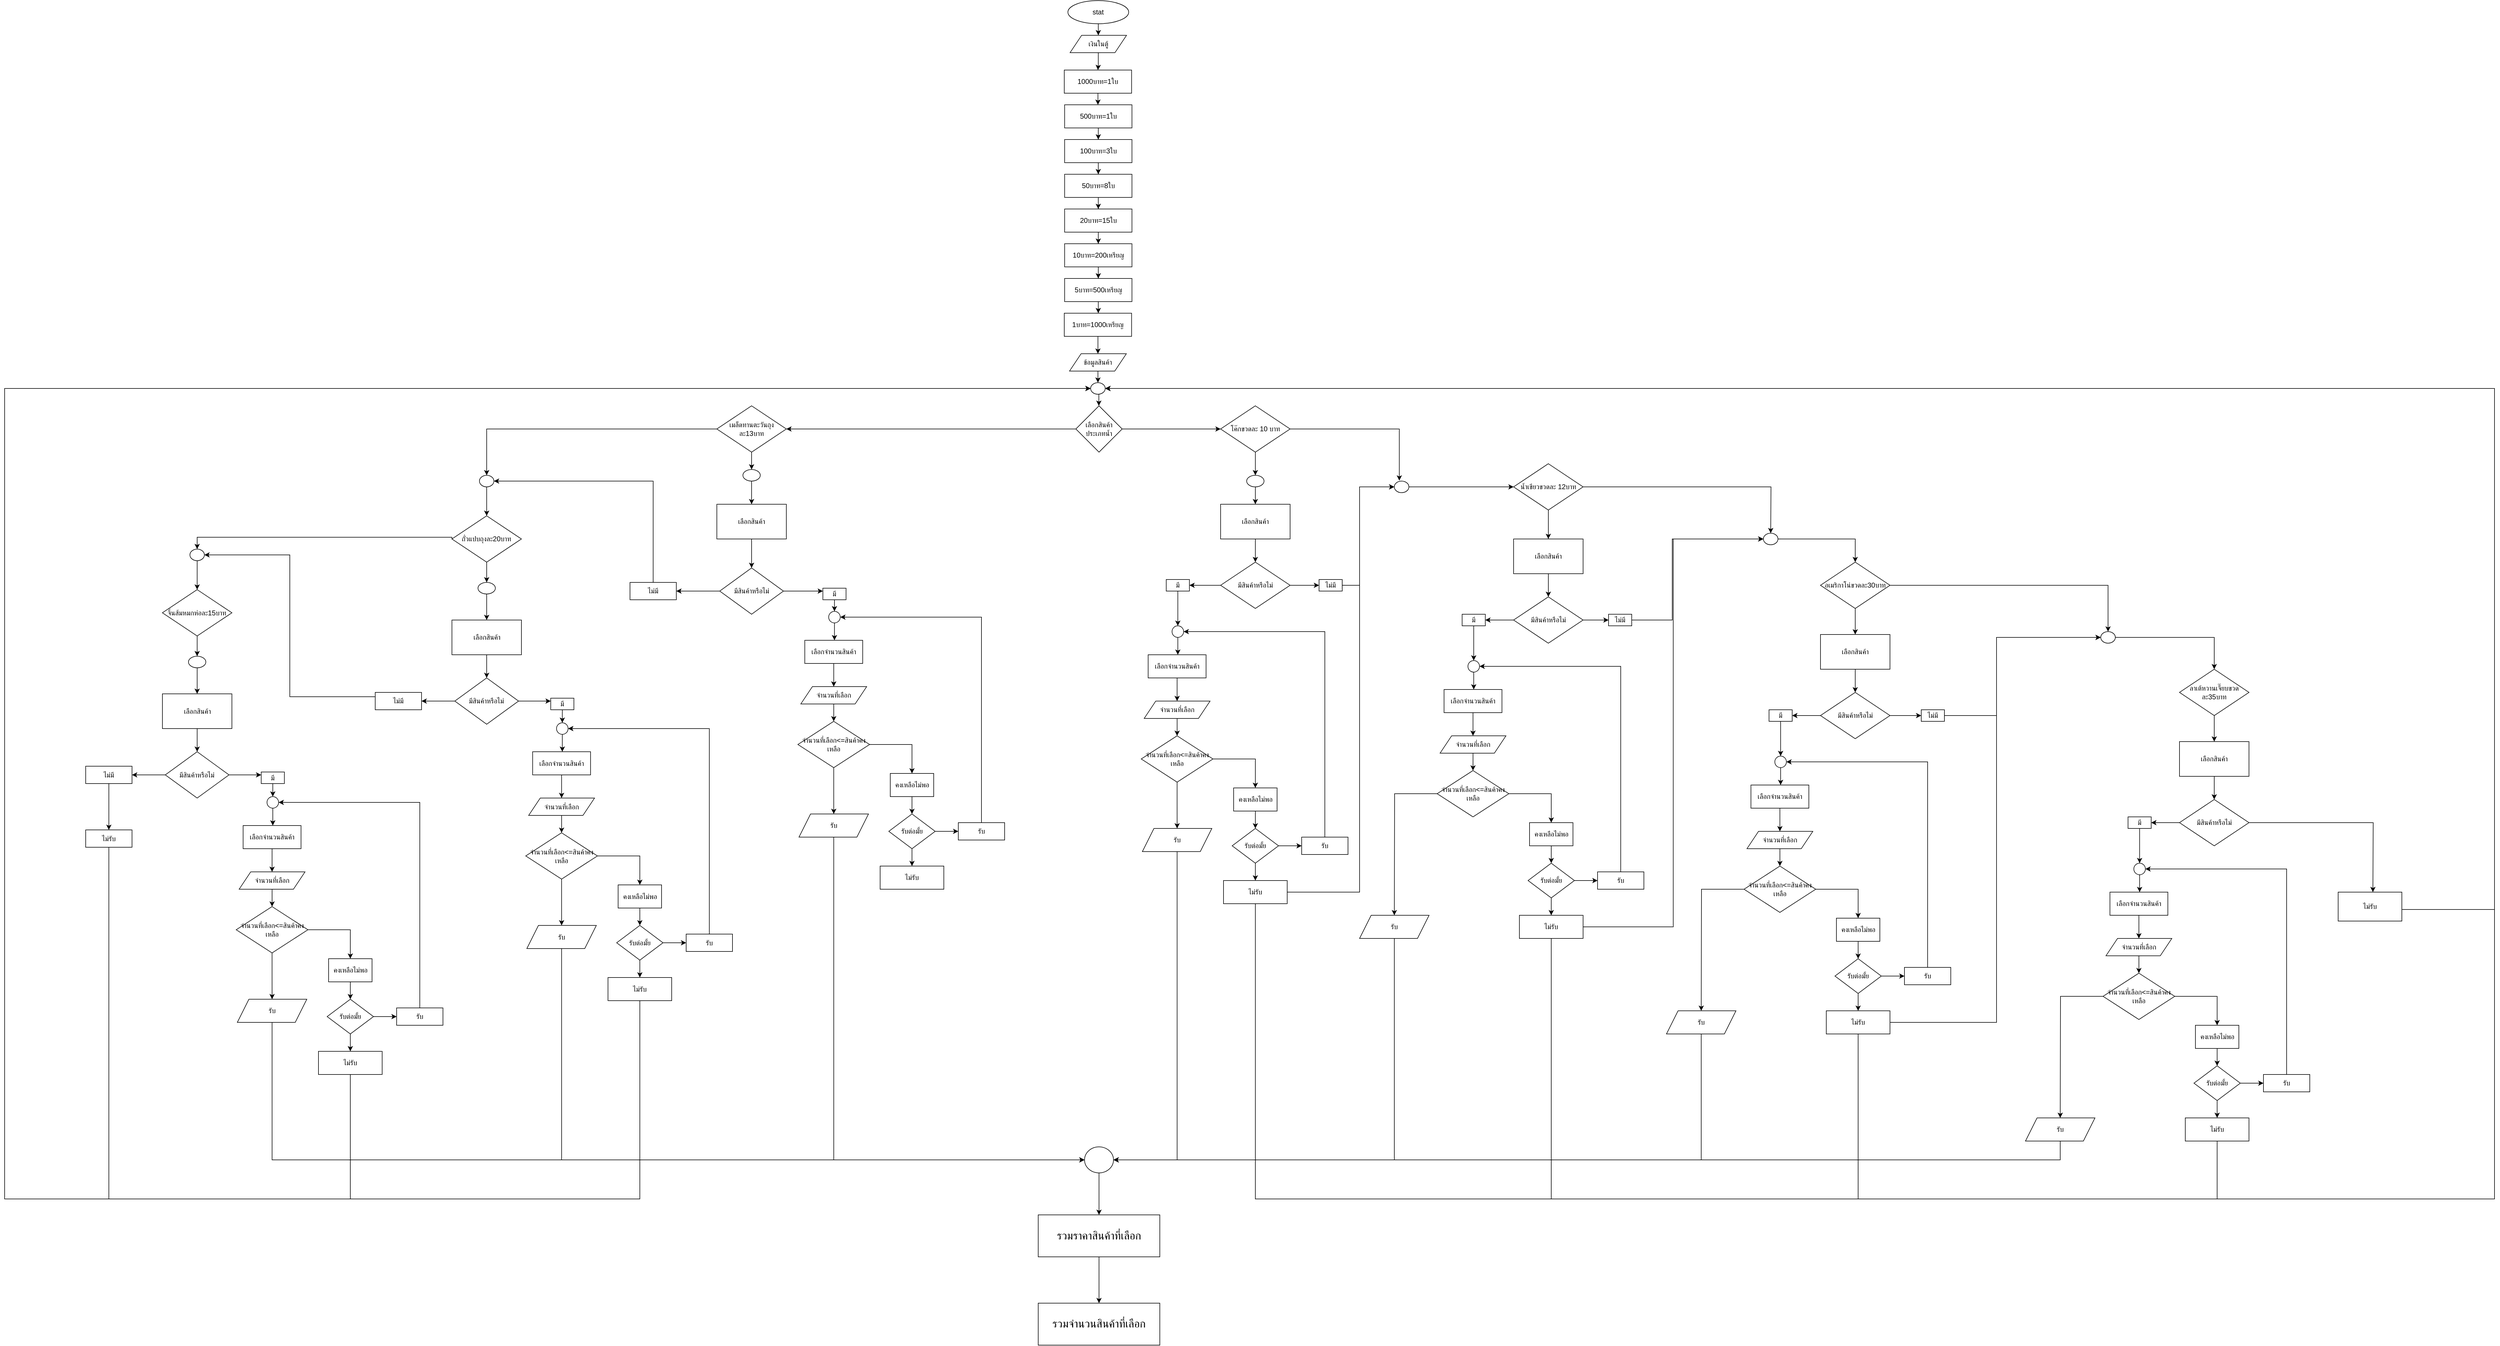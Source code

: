 <mxfile version="28.0.5">
  <diagram name="Page-1" id="mlALSfHTEJ7hedccqHrn">
    <mxGraphModel dx="6356" dy="2577" grid="1" gridSize="10" guides="1" tooltips="1" connect="1" arrows="1" fold="1" page="1" pageScale="1" pageWidth="2339" pageHeight="3300" math="0" shadow="0">
      <root>
        <mxCell id="0" />
        <mxCell id="1" parent="0" />
        <mxCell id="xvVvHs3m2Gexg3es9if6-3" value="" style="edgeStyle=orthogonalEdgeStyle;rounded=0;orthogonalLoop=1;jettySize=auto;html=1;" parent="1" source="xvVvHs3m2Gexg3es9if6-1" target="xvVvHs3m2Gexg3es9if6-2" edge="1">
          <mxGeometry relative="1" as="geometry" />
        </mxCell>
        <mxCell id="xvVvHs3m2Gexg3es9if6-1" value="stat" style="ellipse;whiteSpace=wrap;html=1;" parent="1" vertex="1">
          <mxGeometry x="906.25" y="10" width="105" height="40" as="geometry" />
        </mxCell>
        <mxCell id="xvVvHs3m2Gexg3es9if6-5" value="" style="edgeStyle=orthogonalEdgeStyle;rounded=0;orthogonalLoop=1;jettySize=auto;html=1;" parent="1" source="xvVvHs3m2Gexg3es9if6-2" target="xvVvHs3m2Gexg3es9if6-4" edge="1">
          <mxGeometry relative="1" as="geometry" />
        </mxCell>
        <mxCell id="xvVvHs3m2Gexg3es9if6-2" value="เงินในตู้" style="shape=parallelogram;perimeter=parallelogramPerimeter;whiteSpace=wrap;html=1;fixedSize=1;" parent="1" vertex="1">
          <mxGeometry x="910" y="70" width="97.5" height="30" as="geometry" />
        </mxCell>
        <mxCell id="xvVvHs3m2Gexg3es9if6-7" value="" style="edgeStyle=orthogonalEdgeStyle;rounded=0;orthogonalLoop=1;jettySize=auto;html=1;" parent="1" source="xvVvHs3m2Gexg3es9if6-4" target="xvVvHs3m2Gexg3es9if6-6" edge="1">
          <mxGeometry relative="1" as="geometry" />
        </mxCell>
        <mxCell id="xvVvHs3m2Gexg3es9if6-4" value="1000บาท=1ใบ" style="whiteSpace=wrap;html=1;" parent="1" vertex="1">
          <mxGeometry x="900" y="130" width="116.25" height="40" as="geometry" />
        </mxCell>
        <mxCell id="xvVvHs3m2Gexg3es9if6-9" value="" style="edgeStyle=orthogonalEdgeStyle;rounded=0;orthogonalLoop=1;jettySize=auto;html=1;" parent="1" source="xvVvHs3m2Gexg3es9if6-6" target="xvVvHs3m2Gexg3es9if6-8" edge="1">
          <mxGeometry relative="1" as="geometry" />
        </mxCell>
        <mxCell id="xvVvHs3m2Gexg3es9if6-6" value="500บาท=1ใบ" style="whiteSpace=wrap;html=1;" parent="1" vertex="1">
          <mxGeometry x="900.63" y="190" width="116.25" height="40" as="geometry" />
        </mxCell>
        <mxCell id="xvVvHs3m2Gexg3es9if6-11" value="" style="edgeStyle=orthogonalEdgeStyle;rounded=0;orthogonalLoop=1;jettySize=auto;html=1;" parent="1" source="xvVvHs3m2Gexg3es9if6-8" target="xvVvHs3m2Gexg3es9if6-10" edge="1">
          <mxGeometry relative="1" as="geometry" />
        </mxCell>
        <mxCell id="xvVvHs3m2Gexg3es9if6-8" value="100บาท=3ใบ" style="whiteSpace=wrap;html=1;" parent="1" vertex="1">
          <mxGeometry x="900.63" y="250" width="116.25" height="40" as="geometry" />
        </mxCell>
        <mxCell id="xvVvHs3m2Gexg3es9if6-13" value="" style="edgeStyle=orthogonalEdgeStyle;rounded=0;orthogonalLoop=1;jettySize=auto;html=1;" parent="1" source="xvVvHs3m2Gexg3es9if6-10" target="xvVvHs3m2Gexg3es9if6-12" edge="1">
          <mxGeometry relative="1" as="geometry" />
        </mxCell>
        <mxCell id="xvVvHs3m2Gexg3es9if6-10" value="50บาท=8ใบ" style="whiteSpace=wrap;html=1;" parent="1" vertex="1">
          <mxGeometry x="900.63" y="310" width="116.25" height="40" as="geometry" />
        </mxCell>
        <mxCell id="xvVvHs3m2Gexg3es9if6-15" value="" style="edgeStyle=orthogonalEdgeStyle;rounded=0;orthogonalLoop=1;jettySize=auto;html=1;" parent="1" source="xvVvHs3m2Gexg3es9if6-12" target="xvVvHs3m2Gexg3es9if6-14" edge="1">
          <mxGeometry relative="1" as="geometry" />
        </mxCell>
        <mxCell id="xvVvHs3m2Gexg3es9if6-12" value="20บาท=15ใบ" style="whiteSpace=wrap;html=1;" parent="1" vertex="1">
          <mxGeometry x="900.63" y="370" width="116.25" height="40" as="geometry" />
        </mxCell>
        <mxCell id="xvVvHs3m2Gexg3es9if6-17" value="" style="edgeStyle=orthogonalEdgeStyle;rounded=0;orthogonalLoop=1;jettySize=auto;html=1;" parent="1" source="xvVvHs3m2Gexg3es9if6-14" target="xvVvHs3m2Gexg3es9if6-16" edge="1">
          <mxGeometry relative="1" as="geometry" />
        </mxCell>
        <mxCell id="xvVvHs3m2Gexg3es9if6-14" value="10บาท=200เหรียญ" style="whiteSpace=wrap;html=1;" parent="1" vertex="1">
          <mxGeometry x="900.63" y="430" width="116.25" height="40" as="geometry" />
        </mxCell>
        <mxCell id="xvVvHs3m2Gexg3es9if6-19" value="" style="edgeStyle=orthogonalEdgeStyle;rounded=0;orthogonalLoop=1;jettySize=auto;html=1;" parent="1" source="xvVvHs3m2Gexg3es9if6-16" target="xvVvHs3m2Gexg3es9if6-18" edge="1">
          <mxGeometry relative="1" as="geometry" />
        </mxCell>
        <mxCell id="xvVvHs3m2Gexg3es9if6-16" value="5บาท=500เหรียญ" style="whiteSpace=wrap;html=1;" parent="1" vertex="1">
          <mxGeometry x="900.63" y="490" width="116.25" height="40" as="geometry" />
        </mxCell>
        <mxCell id="xvVvHs3m2Gexg3es9if6-21" value="" style="edgeStyle=orthogonalEdgeStyle;rounded=0;orthogonalLoop=1;jettySize=auto;html=1;" parent="1" source="xvVvHs3m2Gexg3es9if6-18" target="xvVvHs3m2Gexg3es9if6-20" edge="1">
          <mxGeometry relative="1" as="geometry" />
        </mxCell>
        <mxCell id="xvVvHs3m2Gexg3es9if6-18" value="1บาท=1000เหรียญ" style="whiteSpace=wrap;html=1;" parent="1" vertex="1">
          <mxGeometry x="900" y="550" width="116.25" height="40" as="geometry" />
        </mxCell>
        <mxCell id="xvVvHs3m2Gexg3es9if6-134" value="" style="edgeStyle=orthogonalEdgeStyle;rounded=0;orthogonalLoop=1;jettySize=auto;html=1;" parent="1" source="xvVvHs3m2Gexg3es9if6-20" target="xvVvHs3m2Gexg3es9if6-133" edge="1">
          <mxGeometry relative="1" as="geometry" />
        </mxCell>
        <mxCell id="xvVvHs3m2Gexg3es9if6-20" value="ข้อมูลสินค้า" style="shape=parallelogram;perimeter=parallelogramPerimeter;whiteSpace=wrap;html=1;fixedSize=1;" parent="1" vertex="1">
          <mxGeometry x="909.06" y="620" width="98.13" height="30" as="geometry" />
        </mxCell>
        <mxCell id="xvVvHs3m2Gexg3es9if6-195" value="" style="edgeStyle=orthogonalEdgeStyle;rounded=0;orthogonalLoop=1;jettySize=auto;html=1;" parent="1" source="xvVvHs3m2Gexg3es9if6-32" target="xvVvHs3m2Gexg3es9if6-194" edge="1">
          <mxGeometry relative="1" as="geometry" />
        </mxCell>
        <mxCell id="xvVvHs3m2Gexg3es9if6-821" style="edgeStyle=orthogonalEdgeStyle;rounded=0;orthogonalLoop=1;jettySize=auto;html=1;exitX=0;exitY=0.5;exitDx=0;exitDy=0;entryX=1;entryY=0.5;entryDx=0;entryDy=0;" parent="1" source="xvVvHs3m2Gexg3es9if6-32" target="xvVvHs3m2Gexg3es9if6-820" edge="1">
          <mxGeometry relative="1" as="geometry" />
        </mxCell>
        <mxCell id="xvVvHs3m2Gexg3es9if6-32" value="เลือกสินค้าประเภทน้ำ" style="rhombus;whiteSpace=wrap;html=1;" parent="1" vertex="1">
          <mxGeometry x="920.005" y="710" width="80" height="80" as="geometry" />
        </mxCell>
        <mxCell id="xvVvHs3m2Gexg3es9if6-185" value="" style="edgeStyle=orthogonalEdgeStyle;rounded=0;orthogonalLoop=1;jettySize=auto;html=1;" parent="1" edge="1">
          <mxGeometry relative="1" as="geometry">
            <mxPoint x="957.82" y="689.99" as="sourcePoint" />
            <mxPoint x="959.713" y="709.998" as="targetPoint" />
          </mxGeometry>
        </mxCell>
        <mxCell id="xvVvHs3m2Gexg3es9if6-133" value="" style="ellipse;whiteSpace=wrap;html=1;" parent="1" vertex="1">
          <mxGeometry x="945.52" y="670" width="25.2" height="20" as="geometry" />
        </mxCell>
        <mxCell id="xvVvHs3m2Gexg3es9if6-205" value="" style="edgeStyle=orthogonalEdgeStyle;rounded=0;orthogonalLoop=1;jettySize=auto;html=1;entryX=0.342;entryY=-0.043;entryDx=0;entryDy=0;entryPerimeter=0;" parent="1" source="xvVvHs3m2Gexg3es9if6-194" target="xvVvHs3m2Gexg3es9if6-228" edge="1">
          <mxGeometry relative="1" as="geometry">
            <mxPoint x="1480" y="820" as="targetPoint" />
          </mxGeometry>
        </mxCell>
        <mxCell id="xvVvHs3m2Gexg3es9if6-246" value="" style="edgeStyle=orthogonalEdgeStyle;rounded=0;orthogonalLoop=1;jettySize=auto;html=1;" parent="1" source="xvVvHs3m2Gexg3es9if6-194" target="xvVvHs3m2Gexg3es9if6-245" edge="1">
          <mxGeometry relative="1" as="geometry" />
        </mxCell>
        <mxCell id="xvVvHs3m2Gexg3es9if6-194" value="โค๊กขวดละ 10 บาท" style="rhombus;whiteSpace=wrap;html=1;" parent="1" vertex="1">
          <mxGeometry x="1170" y="710" width="120" height="80" as="geometry" />
        </mxCell>
        <mxCell id="xvVvHs3m2Gexg3es9if6-380" value="" style="edgeStyle=orthogonalEdgeStyle;rounded=0;orthogonalLoop=1;jettySize=auto;html=1;" parent="1" source="xvVvHs3m2Gexg3es9if6-202" target="xvVvHs3m2Gexg3es9if6-379" edge="1">
          <mxGeometry relative="1" as="geometry" />
        </mxCell>
        <mxCell id="xvVvHs3m2Gexg3es9if6-383" value="" style="edgeStyle=orthogonalEdgeStyle;rounded=0;orthogonalLoop=1;jettySize=auto;html=1;" parent="1" source="xvVvHs3m2Gexg3es9if6-202" target="xvVvHs3m2Gexg3es9if6-382" edge="1">
          <mxGeometry relative="1" as="geometry" />
        </mxCell>
        <mxCell id="xvVvHs3m2Gexg3es9if6-202" value="มีสินค้าหรือไม่" style="rhombus;whiteSpace=wrap;html=1;" parent="1" vertex="1">
          <mxGeometry x="1170" y="980" width="120" height="80" as="geometry" />
        </mxCell>
        <mxCell id="xvVvHs3m2Gexg3es9if6-215" value="" style="edgeStyle=orthogonalEdgeStyle;rounded=0;orthogonalLoop=1;jettySize=auto;html=1;" parent="1" source="xvVvHs3m2Gexg3es9if6-212" target="xvVvHs3m2Gexg3es9if6-214" edge="1">
          <mxGeometry relative="1" as="geometry" />
        </mxCell>
        <mxCell id="xvVvHs3m2Gexg3es9if6-212" value="เลือกจำนวนสินค้า" style="whiteSpace=wrap;html=1;" parent="1" vertex="1">
          <mxGeometry x="1044.87" y="1140" width="100" height="40" as="geometry" />
        </mxCell>
        <mxCell id="xvVvHs3m2Gexg3es9if6-217" value="" style="edgeStyle=orthogonalEdgeStyle;rounded=0;orthogonalLoop=1;jettySize=auto;html=1;" parent="1" source="xvVvHs3m2Gexg3es9if6-214" target="xvVvHs3m2Gexg3es9if6-216" edge="1">
          <mxGeometry relative="1" as="geometry" />
        </mxCell>
        <mxCell id="xvVvHs3m2Gexg3es9if6-214" value="จำนวนที่เลือก" style="shape=parallelogram;perimeter=parallelogramPerimeter;whiteSpace=wrap;html=1;fixedSize=1;" parent="1" vertex="1">
          <mxGeometry x="1038" y="1220" width="113.75" height="30" as="geometry" />
        </mxCell>
        <mxCell id="xvVvHs3m2Gexg3es9if6-225" value="" style="edgeStyle=orthogonalEdgeStyle;rounded=0;orthogonalLoop=1;jettySize=auto;html=1;" parent="1" source="xvVvHs3m2Gexg3es9if6-216" target="xvVvHs3m2Gexg3es9if6-224" edge="1">
          <mxGeometry relative="1" as="geometry" />
        </mxCell>
        <mxCell id="xvVvHs3m2Gexg3es9if6-256" value="" style="edgeStyle=orthogonalEdgeStyle;rounded=0;orthogonalLoop=1;jettySize=auto;html=1;" parent="1" source="xvVvHs3m2Gexg3es9if6-216" target="xvVvHs3m2Gexg3es9if6-255" edge="1">
          <mxGeometry relative="1" as="geometry" />
        </mxCell>
        <mxCell id="xvVvHs3m2Gexg3es9if6-216" value="จำนวนที่เลือก&amp;lt;=สินค้าคงเหลือ" style="rhombus;whiteSpace=wrap;html=1;" parent="1" vertex="1">
          <mxGeometry x="1033" y="1280" width="123.74" height="80" as="geometry" />
        </mxCell>
        <mxCell id="xvVvHs3m2Gexg3es9if6-254" value="" style="edgeStyle=orthogonalEdgeStyle;rounded=0;orthogonalLoop=1;jettySize=auto;html=1;" parent="1" source="xvVvHs3m2Gexg3es9if6-224" target="xvVvHs3m2Gexg3es9if6-253" edge="1">
          <mxGeometry relative="1" as="geometry" />
        </mxCell>
        <mxCell id="xvVvHs3m2Gexg3es9if6-224" value="คงเหลือไม่พอ" style="whiteSpace=wrap;html=1;" parent="1" vertex="1">
          <mxGeometry x="1192.5" y="1370" width="75.01" height="40" as="geometry" />
        </mxCell>
        <mxCell id="xvVvHs3m2Gexg3es9if6-288" style="edgeStyle=orthogonalEdgeStyle;rounded=0;orthogonalLoop=1;jettySize=auto;html=1;exitX=0.5;exitY=1;exitDx=0;exitDy=0;entryX=0.5;entryY=0;entryDx=0;entryDy=0;" parent="1" source="xvVvHs3m2Gexg3es9if6-227" target="xvVvHs3m2Gexg3es9if6-281" edge="1">
          <mxGeometry relative="1" as="geometry" />
        </mxCell>
        <mxCell id="xvVvHs3m2Gexg3es9if6-311" style="edgeStyle=orthogonalEdgeStyle;rounded=0;orthogonalLoop=1;jettySize=auto;html=1;exitX=1;exitY=0.5;exitDx=0;exitDy=0;" parent="1" source="xvVvHs3m2Gexg3es9if6-227" edge="1">
          <mxGeometry relative="1" as="geometry">
            <mxPoint x="2120" y="930" as="targetPoint" />
          </mxGeometry>
        </mxCell>
        <mxCell id="xvVvHs3m2Gexg3es9if6-227" value="น้ำเขียวขวดละ 12บาท" style="rhombus;whiteSpace=wrap;html=1;" parent="1" vertex="1">
          <mxGeometry x="1675.99" y="810" width="120" height="80" as="geometry" />
        </mxCell>
        <mxCell id="xvVvHs3m2Gexg3es9if6-266" style="edgeStyle=orthogonalEdgeStyle;rounded=0;orthogonalLoop=1;jettySize=auto;html=1;exitX=1;exitY=0.5;exitDx=0;exitDy=0;entryX=0;entryY=0.5;entryDx=0;entryDy=0;" parent="1" source="xvVvHs3m2Gexg3es9if6-228" target="xvVvHs3m2Gexg3es9if6-227" edge="1">
          <mxGeometry relative="1" as="geometry" />
        </mxCell>
        <mxCell id="xvVvHs3m2Gexg3es9if6-228" value="" style="ellipse;whiteSpace=wrap;html=1;" parent="1" vertex="1">
          <mxGeometry x="1470" y="840" width="25.2" height="20" as="geometry" />
        </mxCell>
        <mxCell id="xvVvHs3m2Gexg3es9if6-236" value="" style="ellipse;whiteSpace=wrap;html=1;" parent="1" vertex="1">
          <mxGeometry x="1086.12" y="1090" width="20" height="20" as="geometry" />
        </mxCell>
        <mxCell id="xvVvHs3m2Gexg3es9if6-240" value="" style="endArrow=classic;html=1;rounded=0;exitX=0.5;exitY=1;exitDx=0;exitDy=0;" parent="1" source="xvVvHs3m2Gexg3es9if6-236" edge="1">
          <mxGeometry width="50" height="50" relative="1" as="geometry">
            <mxPoint x="1094.87" y="1135" as="sourcePoint" />
            <mxPoint x="1096.12" y="1140" as="targetPoint" />
          </mxGeometry>
        </mxCell>
        <mxCell id="xvVvHs3m2Gexg3es9if6-248" style="edgeStyle=orthogonalEdgeStyle;rounded=0;orthogonalLoop=1;jettySize=auto;html=1;exitX=0.5;exitY=1;exitDx=0;exitDy=0;entryX=0.5;entryY=0;entryDx=0;entryDy=0;" parent="1" source="xvVvHs3m2Gexg3es9if6-243" target="xvVvHs3m2Gexg3es9if6-202" edge="1">
          <mxGeometry relative="1" as="geometry" />
        </mxCell>
        <mxCell id="xvVvHs3m2Gexg3es9if6-243" value="เลือกสินค้า" style="whiteSpace=wrap;html=1;" parent="1" vertex="1">
          <mxGeometry x="1170" y="880" width="120" height="60" as="geometry" />
        </mxCell>
        <mxCell id="xvVvHs3m2Gexg3es9if6-247" value="" style="edgeStyle=orthogonalEdgeStyle;rounded=0;orthogonalLoop=1;jettySize=auto;html=1;" parent="1" source="xvVvHs3m2Gexg3es9if6-245" target="xvVvHs3m2Gexg3es9if6-243" edge="1">
          <mxGeometry relative="1" as="geometry" />
        </mxCell>
        <mxCell id="xvVvHs3m2Gexg3es9if6-245" value="" style="ellipse;whiteSpace=wrap;html=1;" parent="1" vertex="1">
          <mxGeometry x="1215" y="830" width="30" height="20" as="geometry" />
        </mxCell>
        <mxCell id="xvVvHs3m2Gexg3es9if6-261" value="" style="edgeStyle=orthogonalEdgeStyle;rounded=0;orthogonalLoop=1;jettySize=auto;html=1;" parent="1" source="xvVvHs3m2Gexg3es9if6-253" target="xvVvHs3m2Gexg3es9if6-260" edge="1">
          <mxGeometry relative="1" as="geometry" />
        </mxCell>
        <mxCell id="xvVvHs3m2Gexg3es9if6-264" value="" style="edgeStyle=orthogonalEdgeStyle;rounded=0;orthogonalLoop=1;jettySize=auto;html=1;" parent="1" source="xvVvHs3m2Gexg3es9if6-253" target="xvVvHs3m2Gexg3es9if6-263" edge="1">
          <mxGeometry relative="1" as="geometry" />
        </mxCell>
        <mxCell id="xvVvHs3m2Gexg3es9if6-253" value="รับต่อมั้ย" style="rhombus;whiteSpace=wrap;html=1;" parent="1" vertex="1">
          <mxGeometry x="1190.01" y="1440" width="80" height="60" as="geometry" />
        </mxCell>
        <mxCell id="xvVvHs3m2Gexg3es9if6-428" style="edgeStyle=orthogonalEdgeStyle;rounded=0;orthogonalLoop=1;jettySize=auto;html=1;exitX=0.5;exitY=1;exitDx=0;exitDy=0;entryX=1;entryY=0.5;entryDx=0;entryDy=0;" parent="1" source="xvVvHs3m2Gexg3es9if6-255" target="xvVvHs3m2Gexg3es9if6-426" edge="1">
          <mxGeometry relative="1" as="geometry" />
        </mxCell>
        <mxCell id="xvVvHs3m2Gexg3es9if6-255" value="รับ" style="shape=parallelogram;perimeter=parallelogramPerimeter;whiteSpace=wrap;html=1;fixedSize=1;" parent="1" vertex="1">
          <mxGeometry x="1034.87" y="1440" width="120" height="40" as="geometry" />
        </mxCell>
        <mxCell id="xvVvHs3m2Gexg3es9if6-262" style="edgeStyle=orthogonalEdgeStyle;rounded=0;orthogonalLoop=1;jettySize=auto;html=1;exitX=0.5;exitY=0;exitDx=0;exitDy=0;entryX=1;entryY=0.5;entryDx=0;entryDy=0;" parent="1" source="xvVvHs3m2Gexg3es9if6-260" target="xvVvHs3m2Gexg3es9if6-236" edge="1">
          <mxGeometry relative="1" as="geometry" />
        </mxCell>
        <mxCell id="xvVvHs3m2Gexg3es9if6-260" value="รับ" style="whiteSpace=wrap;html=1;" parent="1" vertex="1">
          <mxGeometry x="1310" y="1455" width="79.99" height="30" as="geometry" />
        </mxCell>
        <mxCell id="xvVvHs3m2Gexg3es9if6-265" style="edgeStyle=orthogonalEdgeStyle;rounded=0;orthogonalLoop=1;jettySize=auto;html=1;exitX=1;exitY=0.5;exitDx=0;exitDy=0;entryX=0;entryY=0.5;entryDx=0;entryDy=0;" parent="1" source="xvVvHs3m2Gexg3es9if6-263" target="xvVvHs3m2Gexg3es9if6-228" edge="1">
          <mxGeometry relative="1" as="geometry">
            <Array as="points">
              <mxPoint x="1410" y="1550" />
              <mxPoint x="1410" y="850" />
            </Array>
          </mxGeometry>
        </mxCell>
        <mxCell id="xvVvHs3m2Gexg3es9if6-421" style="edgeStyle=orthogonalEdgeStyle;rounded=0;orthogonalLoop=1;jettySize=auto;html=1;exitX=0.5;exitY=1;exitDx=0;exitDy=0;entryX=1;entryY=0.5;entryDx=0;entryDy=0;" parent="1" source="xvVvHs3m2Gexg3es9if6-263" target="xvVvHs3m2Gexg3es9if6-133" edge="1">
          <mxGeometry relative="1" as="geometry">
            <Array as="points">
              <mxPoint x="1230" y="2080" />
              <mxPoint x="3370" y="2080" />
              <mxPoint x="3370" y="680" />
            </Array>
          </mxGeometry>
        </mxCell>
        <mxCell id="xvVvHs3m2Gexg3es9if6-263" value="ไม่รับ" style="whiteSpace=wrap;html=1;" parent="1" vertex="1">
          <mxGeometry x="1175" y="1530" width="109.99" height="40" as="geometry" />
        </mxCell>
        <mxCell id="xvVvHs3m2Gexg3es9if6-386" style="edgeStyle=orthogonalEdgeStyle;rounded=0;orthogonalLoop=1;jettySize=auto;html=1;exitX=1;exitY=0.5;exitDx=0;exitDy=0;entryX=0;entryY=0.5;entryDx=0;entryDy=0;" parent="1" source="xvVvHs3m2Gexg3es9if6-268" target="xvVvHs3m2Gexg3es9if6-385" edge="1">
          <mxGeometry relative="1" as="geometry" />
        </mxCell>
        <mxCell id="xvVvHs3m2Gexg3es9if6-389" style="edgeStyle=orthogonalEdgeStyle;rounded=0;orthogonalLoop=1;jettySize=auto;html=1;exitX=0;exitY=0.5;exitDx=0;exitDy=0;entryX=1;entryY=0.5;entryDx=0;entryDy=0;" parent="1" source="xvVvHs3m2Gexg3es9if6-268" target="xvVvHs3m2Gexg3es9if6-388" edge="1">
          <mxGeometry relative="1" as="geometry" />
        </mxCell>
        <mxCell id="xvVvHs3m2Gexg3es9if6-268" value="มีสินค้าหรือไม่" style="rhombus;whiteSpace=wrap;html=1;" parent="1" vertex="1">
          <mxGeometry x="1675.99" y="1040" width="120" height="80" as="geometry" />
        </mxCell>
        <mxCell id="xvVvHs3m2Gexg3es9if6-269" value="" style="edgeStyle=orthogonalEdgeStyle;rounded=0;orthogonalLoop=1;jettySize=auto;html=1;" parent="1" source="xvVvHs3m2Gexg3es9if6-270" target="xvVvHs3m2Gexg3es9if6-272" edge="1">
          <mxGeometry relative="1" as="geometry" />
        </mxCell>
        <mxCell id="xvVvHs3m2Gexg3es9if6-270" value="เลือกจำนวนสินค้า" style="whiteSpace=wrap;html=1;" parent="1" vertex="1">
          <mxGeometry x="1555.87" y="1200" width="100" height="40" as="geometry" />
        </mxCell>
        <mxCell id="xvVvHs3m2Gexg3es9if6-271" value="" style="edgeStyle=orthogonalEdgeStyle;rounded=0;orthogonalLoop=1;jettySize=auto;html=1;" parent="1" source="xvVvHs3m2Gexg3es9if6-272" target="xvVvHs3m2Gexg3es9if6-275" edge="1">
          <mxGeometry relative="1" as="geometry" />
        </mxCell>
        <mxCell id="xvVvHs3m2Gexg3es9if6-272" value="จำนวนที่เลือก" style="shape=parallelogram;perimeter=parallelogramPerimeter;whiteSpace=wrap;html=1;fixedSize=1;" parent="1" vertex="1">
          <mxGeometry x="1549" y="1280" width="113.75" height="30" as="geometry" />
        </mxCell>
        <mxCell id="xvVvHs3m2Gexg3es9if6-273" value="" style="edgeStyle=orthogonalEdgeStyle;rounded=0;orthogonalLoop=1;jettySize=auto;html=1;" parent="1" source="xvVvHs3m2Gexg3es9if6-275" target="xvVvHs3m2Gexg3es9if6-277" edge="1">
          <mxGeometry relative="1" as="geometry" />
        </mxCell>
        <mxCell id="xvVvHs3m2Gexg3es9if6-274" value="" style="edgeStyle=orthogonalEdgeStyle;rounded=0;orthogonalLoop=1;jettySize=auto;html=1;" parent="1" source="xvVvHs3m2Gexg3es9if6-275" edge="1">
          <mxGeometry relative="1" as="geometry">
            <mxPoint x="1470" y="1590" as="targetPoint" />
          </mxGeometry>
        </mxCell>
        <mxCell id="xvVvHs3m2Gexg3es9if6-275" value="จำนวนที่เลือก&amp;lt;=สินค้าคงเหลือ" style="rhombus;whiteSpace=wrap;html=1;" parent="1" vertex="1">
          <mxGeometry x="1544" y="1340" width="123.74" height="80" as="geometry" />
        </mxCell>
        <mxCell id="xvVvHs3m2Gexg3es9if6-276" value="" style="edgeStyle=orthogonalEdgeStyle;rounded=0;orthogonalLoop=1;jettySize=auto;html=1;" parent="1" source="xvVvHs3m2Gexg3es9if6-277" target="xvVvHs3m2Gexg3es9if6-284" edge="1">
          <mxGeometry relative="1" as="geometry" />
        </mxCell>
        <mxCell id="xvVvHs3m2Gexg3es9if6-277" value="คงเหลือไม่พอ" style="whiteSpace=wrap;html=1;" parent="1" vertex="1">
          <mxGeometry x="1703.5" y="1430" width="75.01" height="40" as="geometry" />
        </mxCell>
        <mxCell id="xvVvHs3m2Gexg3es9if6-278" value="" style="ellipse;whiteSpace=wrap;html=1;" parent="1" vertex="1">
          <mxGeometry x="1597.12" y="1150" width="20" height="20" as="geometry" />
        </mxCell>
        <mxCell id="xvVvHs3m2Gexg3es9if6-279" value="" style="endArrow=classic;html=1;rounded=0;exitX=0.5;exitY=1;exitDx=0;exitDy=0;" parent="1" source="xvVvHs3m2Gexg3es9if6-278" edge="1">
          <mxGeometry width="50" height="50" relative="1" as="geometry">
            <mxPoint x="1605.87" y="1195" as="sourcePoint" />
            <mxPoint x="1607.12" y="1200" as="targetPoint" />
          </mxGeometry>
        </mxCell>
        <mxCell id="xvVvHs3m2Gexg3es9if6-280" style="edgeStyle=orthogonalEdgeStyle;rounded=0;orthogonalLoop=1;jettySize=auto;html=1;exitX=0.5;exitY=1;exitDx=0;exitDy=0;entryX=0.5;entryY=0;entryDx=0;entryDy=0;" parent="1" source="xvVvHs3m2Gexg3es9if6-281" target="xvVvHs3m2Gexg3es9if6-268" edge="1">
          <mxGeometry relative="1" as="geometry" />
        </mxCell>
        <mxCell id="xvVvHs3m2Gexg3es9if6-281" value="เลือกสินค้า" style="whiteSpace=wrap;html=1;" parent="1" vertex="1">
          <mxGeometry x="1675.99" y="940" width="120" height="60" as="geometry" />
        </mxCell>
        <mxCell id="xvVvHs3m2Gexg3es9if6-282" value="" style="edgeStyle=orthogonalEdgeStyle;rounded=0;orthogonalLoop=1;jettySize=auto;html=1;" parent="1" source="xvVvHs3m2Gexg3es9if6-284" target="xvVvHs3m2Gexg3es9if6-286" edge="1">
          <mxGeometry relative="1" as="geometry" />
        </mxCell>
        <mxCell id="xvVvHs3m2Gexg3es9if6-283" value="" style="edgeStyle=orthogonalEdgeStyle;rounded=0;orthogonalLoop=1;jettySize=auto;html=1;" parent="1" source="xvVvHs3m2Gexg3es9if6-284" target="xvVvHs3m2Gexg3es9if6-287" edge="1">
          <mxGeometry relative="1" as="geometry" />
        </mxCell>
        <mxCell id="xvVvHs3m2Gexg3es9if6-284" value="รับต่อมั้ย" style="rhombus;whiteSpace=wrap;html=1;" parent="1" vertex="1">
          <mxGeometry x="1701.01" y="1500" width="80" height="60" as="geometry" />
        </mxCell>
        <mxCell id="xvVvHs3m2Gexg3es9if6-285" style="edgeStyle=orthogonalEdgeStyle;rounded=0;orthogonalLoop=1;jettySize=auto;html=1;exitX=0.5;exitY=0;exitDx=0;exitDy=0;entryX=1;entryY=0.5;entryDx=0;entryDy=0;" parent="1" source="xvVvHs3m2Gexg3es9if6-286" target="xvVvHs3m2Gexg3es9if6-278" edge="1">
          <mxGeometry relative="1" as="geometry" />
        </mxCell>
        <mxCell id="xvVvHs3m2Gexg3es9if6-286" value="รับ" style="whiteSpace=wrap;html=1;" parent="1" vertex="1">
          <mxGeometry x="1821" y="1515" width="79.99" height="30" as="geometry" />
        </mxCell>
        <mxCell id="xvVvHs3m2Gexg3es9if6-315" style="edgeStyle=orthogonalEdgeStyle;rounded=0;orthogonalLoop=1;jettySize=auto;html=1;exitX=1;exitY=0.5;exitDx=0;exitDy=0;entryX=0;entryY=0.5;entryDx=0;entryDy=0;" parent="1" source="xvVvHs3m2Gexg3es9if6-287" target="xvVvHs3m2Gexg3es9if6-313" edge="1">
          <mxGeometry relative="1" as="geometry" />
        </mxCell>
        <mxCell id="xvVvHs3m2Gexg3es9if6-420" style="edgeStyle=orthogonalEdgeStyle;rounded=0;orthogonalLoop=1;jettySize=auto;html=1;exitX=0.5;exitY=1;exitDx=0;exitDy=0;entryX=1;entryY=0.5;entryDx=0;entryDy=0;" parent="1" source="xvVvHs3m2Gexg3es9if6-287" target="xvVvHs3m2Gexg3es9if6-133" edge="1">
          <mxGeometry relative="1" as="geometry">
            <Array as="points">
              <mxPoint x="1741" y="2080" />
              <mxPoint x="3370" y="2080" />
              <mxPoint x="3370" y="680" />
            </Array>
          </mxGeometry>
        </mxCell>
        <mxCell id="xvVvHs3m2Gexg3es9if6-287" value="ไม่รับ" style="whiteSpace=wrap;html=1;" parent="1" vertex="1">
          <mxGeometry x="1686" y="1590" width="109.99" height="40" as="geometry" />
        </mxCell>
        <mxCell id="xvVvHs3m2Gexg3es9if6-429" style="edgeStyle=orthogonalEdgeStyle;rounded=0;orthogonalLoop=1;jettySize=auto;html=1;exitX=0.5;exitY=1;exitDx=0;exitDy=0;entryX=1;entryY=0.5;entryDx=0;entryDy=0;" parent="1" source="xvVvHs3m2Gexg3es9if6-310" target="xvVvHs3m2Gexg3es9if6-426" edge="1">
          <mxGeometry relative="1" as="geometry" />
        </mxCell>
        <mxCell id="xvVvHs3m2Gexg3es9if6-310" value="รับ" style="shape=parallelogram;perimeter=parallelogramPerimeter;whiteSpace=wrap;html=1;fixedSize=1;" parent="1" vertex="1">
          <mxGeometry x="1410" y="1590" width="120" height="40" as="geometry" />
        </mxCell>
        <mxCell id="xvVvHs3m2Gexg3es9if6-340" style="edgeStyle=orthogonalEdgeStyle;rounded=0;orthogonalLoop=1;jettySize=auto;html=1;exitX=0.5;exitY=1;exitDx=0;exitDy=0;" parent="1" source="xvVvHs3m2Gexg3es9if6-312" target="xvVvHs3m2Gexg3es9if6-331" edge="1">
          <mxGeometry relative="1" as="geometry" />
        </mxCell>
        <mxCell id="xvVvHs3m2Gexg3es9if6-373" style="edgeStyle=orthogonalEdgeStyle;rounded=0;orthogonalLoop=1;jettySize=auto;html=1;exitX=1;exitY=0.5;exitDx=0;exitDy=0;entryX=0.5;entryY=0;entryDx=0;entryDy=0;" parent="1" source="xvVvHs3m2Gexg3es9if6-312" target="xvVvHs3m2Gexg3es9if6-372" edge="1">
          <mxGeometry relative="1" as="geometry" />
        </mxCell>
        <mxCell id="xvVvHs3m2Gexg3es9if6-312" value="อเมริกาโน่ขวดละ30บาท" style="rhombus;whiteSpace=wrap;html=1;" parent="1" vertex="1">
          <mxGeometry x="2206" y="980" width="120" height="80" as="geometry" />
        </mxCell>
        <mxCell id="xvVvHs3m2Gexg3es9if6-339" style="edgeStyle=orthogonalEdgeStyle;rounded=0;orthogonalLoop=1;jettySize=auto;html=1;exitX=1;exitY=0.5;exitDx=0;exitDy=0;entryX=0.5;entryY=0;entryDx=0;entryDy=0;" parent="1" source="xvVvHs3m2Gexg3es9if6-313" target="xvVvHs3m2Gexg3es9if6-312" edge="1">
          <mxGeometry relative="1" as="geometry" />
        </mxCell>
        <mxCell id="xvVvHs3m2Gexg3es9if6-313" value="" style="ellipse;whiteSpace=wrap;html=1;" parent="1" vertex="1">
          <mxGeometry x="2107.4" y="930" width="25.2" height="20" as="geometry" />
        </mxCell>
        <mxCell id="xvVvHs3m2Gexg3es9if6-394" style="edgeStyle=orthogonalEdgeStyle;rounded=0;orthogonalLoop=1;jettySize=auto;html=1;exitX=1;exitY=0.5;exitDx=0;exitDy=0;entryX=0;entryY=0.5;entryDx=0;entryDy=0;" parent="1" source="xvVvHs3m2Gexg3es9if6-318" target="xvVvHs3m2Gexg3es9if6-392" edge="1">
          <mxGeometry relative="1" as="geometry" />
        </mxCell>
        <mxCell id="xvVvHs3m2Gexg3es9if6-397" style="edgeStyle=orthogonalEdgeStyle;rounded=0;orthogonalLoop=1;jettySize=auto;html=1;exitX=0;exitY=0.5;exitDx=0;exitDy=0;entryX=1;entryY=0.5;entryDx=0;entryDy=0;" parent="1" source="xvVvHs3m2Gexg3es9if6-318" target="xvVvHs3m2Gexg3es9if6-396" edge="1">
          <mxGeometry relative="1" as="geometry" />
        </mxCell>
        <mxCell id="xvVvHs3m2Gexg3es9if6-318" value="มีสินค้าหรือไม่" style="rhombus;whiteSpace=wrap;html=1;" parent="1" vertex="1">
          <mxGeometry x="2205.99" y="1205" width="120" height="80" as="geometry" />
        </mxCell>
        <mxCell id="xvVvHs3m2Gexg3es9if6-319" value="" style="edgeStyle=orthogonalEdgeStyle;rounded=0;orthogonalLoop=1;jettySize=auto;html=1;" parent="1" source="xvVvHs3m2Gexg3es9if6-320" target="xvVvHs3m2Gexg3es9if6-322" edge="1">
          <mxGeometry relative="1" as="geometry" />
        </mxCell>
        <mxCell id="xvVvHs3m2Gexg3es9if6-320" value="เลือกจำนวนสินค้า" style="whiteSpace=wrap;html=1;" parent="1" vertex="1">
          <mxGeometry x="2085.87" y="1365" width="100" height="40" as="geometry" />
        </mxCell>
        <mxCell id="xvVvHs3m2Gexg3es9if6-321" value="" style="edgeStyle=orthogonalEdgeStyle;rounded=0;orthogonalLoop=1;jettySize=auto;html=1;" parent="1" source="xvVvHs3m2Gexg3es9if6-322" target="xvVvHs3m2Gexg3es9if6-325" edge="1">
          <mxGeometry relative="1" as="geometry" />
        </mxCell>
        <mxCell id="xvVvHs3m2Gexg3es9if6-322" value="จำนวนที่เลือก" style="shape=parallelogram;perimeter=parallelogramPerimeter;whiteSpace=wrap;html=1;fixedSize=1;" parent="1" vertex="1">
          <mxGeometry x="2079" y="1445" width="113.75" height="30" as="geometry" />
        </mxCell>
        <mxCell id="xvVvHs3m2Gexg3es9if6-323" value="" style="edgeStyle=orthogonalEdgeStyle;rounded=0;orthogonalLoop=1;jettySize=auto;html=1;" parent="1" source="xvVvHs3m2Gexg3es9if6-325" target="xvVvHs3m2Gexg3es9if6-327" edge="1">
          <mxGeometry relative="1" as="geometry" />
        </mxCell>
        <mxCell id="xvVvHs3m2Gexg3es9if6-324" value="" style="edgeStyle=orthogonalEdgeStyle;rounded=0;orthogonalLoop=1;jettySize=auto;html=1;" parent="1" source="xvVvHs3m2Gexg3es9if6-325" edge="1">
          <mxGeometry relative="1" as="geometry">
            <mxPoint x="2000" y="1755" as="targetPoint" />
          </mxGeometry>
        </mxCell>
        <mxCell id="xvVvHs3m2Gexg3es9if6-325" value="จำนวนที่เลือก&amp;lt;=สินค้าคงเหลือ" style="rhombus;whiteSpace=wrap;html=1;" parent="1" vertex="1">
          <mxGeometry x="2074" y="1505" width="123.74" height="80" as="geometry" />
        </mxCell>
        <mxCell id="xvVvHs3m2Gexg3es9if6-326" value="" style="edgeStyle=orthogonalEdgeStyle;rounded=0;orthogonalLoop=1;jettySize=auto;html=1;" parent="1" source="xvVvHs3m2Gexg3es9if6-327" target="xvVvHs3m2Gexg3es9if6-334" edge="1">
          <mxGeometry relative="1" as="geometry" />
        </mxCell>
        <mxCell id="xvVvHs3m2Gexg3es9if6-327" value="คงเหลือไม่พอ" style="whiteSpace=wrap;html=1;" parent="1" vertex="1">
          <mxGeometry x="2233.5" y="1595" width="75.01" height="40" as="geometry" />
        </mxCell>
        <mxCell id="xvVvHs3m2Gexg3es9if6-328" value="" style="ellipse;whiteSpace=wrap;html=1;" parent="1" vertex="1">
          <mxGeometry x="2127.12" y="1315" width="20" height="20" as="geometry" />
        </mxCell>
        <mxCell id="xvVvHs3m2Gexg3es9if6-329" value="" style="endArrow=classic;html=1;rounded=0;exitX=0.5;exitY=1;exitDx=0;exitDy=0;" parent="1" source="xvVvHs3m2Gexg3es9if6-328" edge="1">
          <mxGeometry width="50" height="50" relative="1" as="geometry">
            <mxPoint x="2135.87" y="1360" as="sourcePoint" />
            <mxPoint x="2137.12" y="1365" as="targetPoint" />
          </mxGeometry>
        </mxCell>
        <mxCell id="xvVvHs3m2Gexg3es9if6-330" style="edgeStyle=orthogonalEdgeStyle;rounded=0;orthogonalLoop=1;jettySize=auto;html=1;exitX=0.5;exitY=1;exitDx=0;exitDy=0;entryX=0.5;entryY=0;entryDx=0;entryDy=0;" parent="1" source="xvVvHs3m2Gexg3es9if6-331" target="xvVvHs3m2Gexg3es9if6-318" edge="1">
          <mxGeometry relative="1" as="geometry" />
        </mxCell>
        <mxCell id="xvVvHs3m2Gexg3es9if6-331" value="เลือกสินค้า" style="whiteSpace=wrap;html=1;" parent="1" vertex="1">
          <mxGeometry x="2205.99" y="1105" width="120" height="60" as="geometry" />
        </mxCell>
        <mxCell id="xvVvHs3m2Gexg3es9if6-332" value="" style="edgeStyle=orthogonalEdgeStyle;rounded=0;orthogonalLoop=1;jettySize=auto;html=1;" parent="1" source="xvVvHs3m2Gexg3es9if6-334" target="xvVvHs3m2Gexg3es9if6-336" edge="1">
          <mxGeometry relative="1" as="geometry" />
        </mxCell>
        <mxCell id="xvVvHs3m2Gexg3es9if6-333" value="" style="edgeStyle=orthogonalEdgeStyle;rounded=0;orthogonalLoop=1;jettySize=auto;html=1;" parent="1" source="xvVvHs3m2Gexg3es9if6-334" target="xvVvHs3m2Gexg3es9if6-337" edge="1">
          <mxGeometry relative="1" as="geometry" />
        </mxCell>
        <mxCell id="xvVvHs3m2Gexg3es9if6-334" value="รับต่อมั้ย" style="rhombus;whiteSpace=wrap;html=1;" parent="1" vertex="1">
          <mxGeometry x="2231.01" y="1665" width="80" height="60" as="geometry" />
        </mxCell>
        <mxCell id="xvVvHs3m2Gexg3es9if6-335" style="edgeStyle=orthogonalEdgeStyle;rounded=0;orthogonalLoop=1;jettySize=auto;html=1;exitX=0.5;exitY=0;exitDx=0;exitDy=0;entryX=1;entryY=0.5;entryDx=0;entryDy=0;" parent="1" source="xvVvHs3m2Gexg3es9if6-336" target="xvVvHs3m2Gexg3es9if6-328" edge="1">
          <mxGeometry relative="1" as="geometry" />
        </mxCell>
        <mxCell id="xvVvHs3m2Gexg3es9if6-336" value="รับ" style="whiteSpace=wrap;html=1;" parent="1" vertex="1">
          <mxGeometry x="2351" y="1680" width="79.99" height="30" as="geometry" />
        </mxCell>
        <mxCell id="xvVvHs3m2Gexg3es9if6-376" style="edgeStyle=orthogonalEdgeStyle;rounded=0;orthogonalLoop=1;jettySize=auto;html=1;exitX=1;exitY=0.5;exitDx=0;exitDy=0;entryX=0;entryY=0.5;entryDx=0;entryDy=0;" parent="1" source="xvVvHs3m2Gexg3es9if6-337" target="xvVvHs3m2Gexg3es9if6-372" edge="1">
          <mxGeometry relative="1" as="geometry">
            <Array as="points">
              <mxPoint x="2510" y="1775" />
              <mxPoint x="2510" y="1110" />
            </Array>
          </mxGeometry>
        </mxCell>
        <mxCell id="xvVvHs3m2Gexg3es9if6-419" style="edgeStyle=orthogonalEdgeStyle;rounded=0;orthogonalLoop=1;jettySize=auto;html=1;exitX=0.5;exitY=1;exitDx=0;exitDy=0;entryX=1;entryY=0.5;entryDx=0;entryDy=0;" parent="1" source="xvVvHs3m2Gexg3es9if6-337" target="xvVvHs3m2Gexg3es9if6-133" edge="1">
          <mxGeometry relative="1" as="geometry">
            <Array as="points">
              <mxPoint x="2271" y="2080" />
              <mxPoint x="3370" y="2080" />
              <mxPoint x="3370" y="680" />
            </Array>
          </mxGeometry>
        </mxCell>
        <mxCell id="xvVvHs3m2Gexg3es9if6-337" value="ไม่รับ" style="whiteSpace=wrap;html=1;" parent="1" vertex="1">
          <mxGeometry x="2216" y="1755" width="109.99" height="40" as="geometry" />
        </mxCell>
        <mxCell id="xvVvHs3m2Gexg3es9if6-430" style="edgeStyle=orthogonalEdgeStyle;rounded=0;orthogonalLoop=1;jettySize=auto;html=1;exitX=0.5;exitY=1;exitDx=0;exitDy=0;entryX=1;entryY=0.5;entryDx=0;entryDy=0;" parent="1" source="xvVvHs3m2Gexg3es9if6-338" target="xvVvHs3m2Gexg3es9if6-426" edge="1">
          <mxGeometry relative="1" as="geometry" />
        </mxCell>
        <mxCell id="xvVvHs3m2Gexg3es9if6-338" value="รับ" style="shape=parallelogram;perimeter=parallelogramPerimeter;whiteSpace=wrap;html=1;fixedSize=1;" parent="1" vertex="1">
          <mxGeometry x="1940" y="1755" width="120" height="40" as="geometry" />
        </mxCell>
        <mxCell id="xvVvHs3m2Gexg3es9if6-342" style="edgeStyle=orthogonalEdgeStyle;rounded=0;orthogonalLoop=1;jettySize=auto;html=1;exitX=0.5;exitY=1;exitDx=0;exitDy=0;" parent="1" source="xvVvHs3m2Gexg3es9if6-343" target="xvVvHs3m2Gexg3es9if6-360" edge="1">
          <mxGeometry relative="1" as="geometry" />
        </mxCell>
        <mxCell id="xvVvHs3m2Gexg3es9if6-343" value="ลาเต้หวานเจี๊ยบขวดละ35บาท" style="rhombus;whiteSpace=wrap;html=1;" parent="1" vertex="1">
          <mxGeometry x="2826" y="1165" width="120" height="80" as="geometry" />
        </mxCell>
        <mxCell id="xvVvHs3m2Gexg3es9if6-399" style="edgeStyle=orthogonalEdgeStyle;rounded=0;orthogonalLoop=1;jettySize=auto;html=1;exitX=1;exitY=0.5;exitDx=0;exitDy=0;" parent="1" source="xvVvHs3m2Gexg3es9if6-347" edge="1">
          <mxGeometry relative="1" as="geometry">
            <mxPoint x="3160" y="1550" as="targetPoint" />
          </mxGeometry>
        </mxCell>
        <mxCell id="xvVvHs3m2Gexg3es9if6-402" style="edgeStyle=orthogonalEdgeStyle;rounded=0;orthogonalLoop=1;jettySize=auto;html=1;exitX=0;exitY=0.5;exitDx=0;exitDy=0;entryX=1;entryY=0.5;entryDx=0;entryDy=0;" parent="1" source="xvVvHs3m2Gexg3es9if6-347" target="xvVvHs3m2Gexg3es9if6-401" edge="1">
          <mxGeometry relative="1" as="geometry" />
        </mxCell>
        <mxCell id="xvVvHs3m2Gexg3es9if6-347" value="มีสินค้าหรือไม่" style="rhombus;whiteSpace=wrap;html=1;" parent="1" vertex="1">
          <mxGeometry x="2825.99" y="1390" width="120" height="80" as="geometry" />
        </mxCell>
        <mxCell id="xvVvHs3m2Gexg3es9if6-348" value="" style="edgeStyle=orthogonalEdgeStyle;rounded=0;orthogonalLoop=1;jettySize=auto;html=1;" parent="1" source="xvVvHs3m2Gexg3es9if6-349" target="xvVvHs3m2Gexg3es9if6-351" edge="1">
          <mxGeometry relative="1" as="geometry" />
        </mxCell>
        <mxCell id="xvVvHs3m2Gexg3es9if6-349" value="เลือกจำนวนสินค้า" style="whiteSpace=wrap;html=1;" parent="1" vertex="1">
          <mxGeometry x="2705.87" y="1550" width="100" height="40" as="geometry" />
        </mxCell>
        <mxCell id="xvVvHs3m2Gexg3es9if6-350" value="" style="edgeStyle=orthogonalEdgeStyle;rounded=0;orthogonalLoop=1;jettySize=auto;html=1;" parent="1" source="xvVvHs3m2Gexg3es9if6-351" target="xvVvHs3m2Gexg3es9if6-354" edge="1">
          <mxGeometry relative="1" as="geometry" />
        </mxCell>
        <mxCell id="xvVvHs3m2Gexg3es9if6-351" value="จำนวนที่เลือก" style="shape=parallelogram;perimeter=parallelogramPerimeter;whiteSpace=wrap;html=1;fixedSize=1;" parent="1" vertex="1">
          <mxGeometry x="2699" y="1630" width="113.75" height="30" as="geometry" />
        </mxCell>
        <mxCell id="xvVvHs3m2Gexg3es9if6-352" value="" style="edgeStyle=orthogonalEdgeStyle;rounded=0;orthogonalLoop=1;jettySize=auto;html=1;" parent="1" source="xvVvHs3m2Gexg3es9if6-354" target="xvVvHs3m2Gexg3es9if6-356" edge="1">
          <mxGeometry relative="1" as="geometry" />
        </mxCell>
        <mxCell id="xvVvHs3m2Gexg3es9if6-353" value="" style="edgeStyle=orthogonalEdgeStyle;rounded=0;orthogonalLoop=1;jettySize=auto;html=1;" parent="1" source="xvVvHs3m2Gexg3es9if6-354" edge="1">
          <mxGeometry relative="1" as="geometry">
            <mxPoint x="2620" y="1940" as="targetPoint" />
          </mxGeometry>
        </mxCell>
        <mxCell id="xvVvHs3m2Gexg3es9if6-354" value="จำนวนที่เลือก&amp;lt;=สินค้าคงเหลือ" style="rhombus;whiteSpace=wrap;html=1;" parent="1" vertex="1">
          <mxGeometry x="2694" y="1690" width="123.74" height="80" as="geometry" />
        </mxCell>
        <mxCell id="xvVvHs3m2Gexg3es9if6-355" value="" style="edgeStyle=orthogonalEdgeStyle;rounded=0;orthogonalLoop=1;jettySize=auto;html=1;" parent="1" source="xvVvHs3m2Gexg3es9if6-356" target="xvVvHs3m2Gexg3es9if6-363" edge="1">
          <mxGeometry relative="1" as="geometry" />
        </mxCell>
        <mxCell id="xvVvHs3m2Gexg3es9if6-356" value="คงเหลือไม่พอ" style="whiteSpace=wrap;html=1;" parent="1" vertex="1">
          <mxGeometry x="2853.5" y="1780" width="75.01" height="40" as="geometry" />
        </mxCell>
        <mxCell id="xvVvHs3m2Gexg3es9if6-357" value="" style="ellipse;whiteSpace=wrap;html=1;" parent="1" vertex="1">
          <mxGeometry x="2747.12" y="1500" width="20" height="20" as="geometry" />
        </mxCell>
        <mxCell id="xvVvHs3m2Gexg3es9if6-358" value="" style="endArrow=classic;html=1;rounded=0;exitX=0.5;exitY=1;exitDx=0;exitDy=0;" parent="1" source="xvVvHs3m2Gexg3es9if6-357" edge="1">
          <mxGeometry width="50" height="50" relative="1" as="geometry">
            <mxPoint x="2755.87" y="1545" as="sourcePoint" />
            <mxPoint x="2757.12" y="1550" as="targetPoint" />
          </mxGeometry>
        </mxCell>
        <mxCell id="xvVvHs3m2Gexg3es9if6-359" style="edgeStyle=orthogonalEdgeStyle;rounded=0;orthogonalLoop=1;jettySize=auto;html=1;exitX=0.5;exitY=1;exitDx=0;exitDy=0;entryX=0.5;entryY=0;entryDx=0;entryDy=0;" parent="1" source="xvVvHs3m2Gexg3es9if6-360" target="xvVvHs3m2Gexg3es9if6-347" edge="1">
          <mxGeometry relative="1" as="geometry" />
        </mxCell>
        <mxCell id="xvVvHs3m2Gexg3es9if6-360" value="เลือกสินค้า" style="whiteSpace=wrap;html=1;" parent="1" vertex="1">
          <mxGeometry x="2825.99" y="1290" width="120" height="60" as="geometry" />
        </mxCell>
        <mxCell id="xvVvHs3m2Gexg3es9if6-361" value="" style="edgeStyle=orthogonalEdgeStyle;rounded=0;orthogonalLoop=1;jettySize=auto;html=1;" parent="1" source="xvVvHs3m2Gexg3es9if6-363" target="xvVvHs3m2Gexg3es9if6-365" edge="1">
          <mxGeometry relative="1" as="geometry" />
        </mxCell>
        <mxCell id="xvVvHs3m2Gexg3es9if6-362" value="" style="edgeStyle=orthogonalEdgeStyle;rounded=0;orthogonalLoop=1;jettySize=auto;html=1;" parent="1" source="xvVvHs3m2Gexg3es9if6-363" target="xvVvHs3m2Gexg3es9if6-366" edge="1">
          <mxGeometry relative="1" as="geometry" />
        </mxCell>
        <mxCell id="xvVvHs3m2Gexg3es9if6-363" value="รับต่อมั้ย" style="rhombus;whiteSpace=wrap;html=1;" parent="1" vertex="1">
          <mxGeometry x="2851.01" y="1850" width="80" height="60" as="geometry" />
        </mxCell>
        <mxCell id="xvVvHs3m2Gexg3es9if6-364" style="edgeStyle=orthogonalEdgeStyle;rounded=0;orthogonalLoop=1;jettySize=auto;html=1;exitX=0.5;exitY=0;exitDx=0;exitDy=0;entryX=1;entryY=0.5;entryDx=0;entryDy=0;" parent="1" source="xvVvHs3m2Gexg3es9if6-365" target="xvVvHs3m2Gexg3es9if6-357" edge="1">
          <mxGeometry relative="1" as="geometry" />
        </mxCell>
        <mxCell id="xvVvHs3m2Gexg3es9if6-365" value="รับ" style="whiteSpace=wrap;html=1;" parent="1" vertex="1">
          <mxGeometry x="2971" y="1865" width="79.99" height="30" as="geometry" />
        </mxCell>
        <mxCell id="xvVvHs3m2Gexg3es9if6-418" style="edgeStyle=orthogonalEdgeStyle;rounded=0;orthogonalLoop=1;jettySize=auto;html=1;exitX=0.5;exitY=1;exitDx=0;exitDy=0;entryX=1;entryY=0.5;entryDx=0;entryDy=0;" parent="1" source="xvVvHs3m2Gexg3es9if6-366" target="xvVvHs3m2Gexg3es9if6-133" edge="1">
          <mxGeometry relative="1" as="geometry">
            <Array as="points">
              <mxPoint x="2891" y="2080" />
              <mxPoint x="3370" y="2080" />
              <mxPoint x="3370" y="680" />
            </Array>
          </mxGeometry>
        </mxCell>
        <mxCell id="xvVvHs3m2Gexg3es9if6-366" value="ไม่รับ" style="whiteSpace=wrap;html=1;" parent="1" vertex="1">
          <mxGeometry x="2836" y="1940" width="109.99" height="40" as="geometry" />
        </mxCell>
        <mxCell id="xvVvHs3m2Gexg3es9if6-431" style="edgeStyle=orthogonalEdgeStyle;rounded=0;orthogonalLoop=1;jettySize=auto;html=1;exitX=0.5;exitY=1;exitDx=0;exitDy=0;entryX=1;entryY=0.5;entryDx=0;entryDy=0;" parent="1" source="xvVvHs3m2Gexg3es9if6-367" target="xvVvHs3m2Gexg3es9if6-426" edge="1">
          <mxGeometry relative="1" as="geometry" />
        </mxCell>
        <mxCell id="xvVvHs3m2Gexg3es9if6-367" value="รับ" style="shape=parallelogram;perimeter=parallelogramPerimeter;whiteSpace=wrap;html=1;fixedSize=1;" parent="1" vertex="1">
          <mxGeometry x="2560" y="1940" width="120" height="40" as="geometry" />
        </mxCell>
        <mxCell id="xvVvHs3m2Gexg3es9if6-375" style="edgeStyle=orthogonalEdgeStyle;rounded=0;orthogonalLoop=1;jettySize=auto;html=1;exitX=1;exitY=0.5;exitDx=0;exitDy=0;entryX=0.5;entryY=0;entryDx=0;entryDy=0;" parent="1" source="xvVvHs3m2Gexg3es9if6-372" target="xvVvHs3m2Gexg3es9if6-343" edge="1">
          <mxGeometry relative="1" as="geometry" />
        </mxCell>
        <mxCell id="xvVvHs3m2Gexg3es9if6-372" value="" style="ellipse;whiteSpace=wrap;html=1;" parent="1" vertex="1">
          <mxGeometry x="2690" y="1100" width="25.2" height="20" as="geometry" />
        </mxCell>
        <mxCell id="xvVvHs3m2Gexg3es9if6-381" style="edgeStyle=orthogonalEdgeStyle;rounded=0;orthogonalLoop=1;jettySize=auto;html=1;exitX=1;exitY=0.5;exitDx=0;exitDy=0;entryX=0;entryY=0.5;entryDx=0;entryDy=0;" parent="1" source="xvVvHs3m2Gexg3es9if6-379" target="xvVvHs3m2Gexg3es9if6-228" edge="1">
          <mxGeometry relative="1" as="geometry">
            <Array as="points">
              <mxPoint x="1410" y="1020" />
              <mxPoint x="1410" y="850" />
            </Array>
          </mxGeometry>
        </mxCell>
        <mxCell id="xvVvHs3m2Gexg3es9if6-379" value="ไม่มี" style="whiteSpace=wrap;html=1;" parent="1" vertex="1">
          <mxGeometry x="1340" y="1010" width="40" height="20" as="geometry" />
        </mxCell>
        <mxCell id="xvVvHs3m2Gexg3es9if6-384" style="edgeStyle=orthogonalEdgeStyle;rounded=0;orthogonalLoop=1;jettySize=auto;html=1;exitX=0.5;exitY=1;exitDx=0;exitDy=0;entryX=0.5;entryY=0;entryDx=0;entryDy=0;" parent="1" source="xvVvHs3m2Gexg3es9if6-382" target="xvVvHs3m2Gexg3es9if6-236" edge="1">
          <mxGeometry relative="1" as="geometry" />
        </mxCell>
        <mxCell id="xvVvHs3m2Gexg3es9if6-382" value="มี" style="whiteSpace=wrap;html=1;" parent="1" vertex="1">
          <mxGeometry x="1076.12" y="1010" width="40" height="20" as="geometry" />
        </mxCell>
        <mxCell id="xvVvHs3m2Gexg3es9if6-387" style="edgeStyle=orthogonalEdgeStyle;rounded=0;orthogonalLoop=1;jettySize=auto;html=1;exitX=1;exitY=0.5;exitDx=0;exitDy=0;entryX=0;entryY=0.5;entryDx=0;entryDy=0;" parent="1" source="xvVvHs3m2Gexg3es9if6-385" target="xvVvHs3m2Gexg3es9if6-313" edge="1">
          <mxGeometry relative="1" as="geometry">
            <Array as="points">
              <mxPoint x="1950" y="1080" />
              <mxPoint x="1950" y="940" />
            </Array>
          </mxGeometry>
        </mxCell>
        <mxCell id="xvVvHs3m2Gexg3es9if6-385" value="ไม่มี" style="whiteSpace=wrap;html=1;" parent="1" vertex="1">
          <mxGeometry x="1840" y="1070" width="40" height="20" as="geometry" />
        </mxCell>
        <mxCell id="xvVvHs3m2Gexg3es9if6-391" style="edgeStyle=orthogonalEdgeStyle;rounded=0;orthogonalLoop=1;jettySize=auto;html=1;exitX=0.5;exitY=1;exitDx=0;exitDy=0;entryX=0.5;entryY=0;entryDx=0;entryDy=0;" parent="1" source="xvVvHs3m2Gexg3es9if6-388" target="xvVvHs3m2Gexg3es9if6-278" edge="1">
          <mxGeometry relative="1" as="geometry" />
        </mxCell>
        <mxCell id="xvVvHs3m2Gexg3es9if6-388" value="มี" style="whiteSpace=wrap;html=1;" parent="1" vertex="1">
          <mxGeometry x="1587.12" y="1070" width="40" height="20" as="geometry" />
        </mxCell>
        <mxCell id="xvVvHs3m2Gexg3es9if6-395" style="edgeStyle=orthogonalEdgeStyle;rounded=0;orthogonalLoop=1;jettySize=auto;html=1;exitX=1;exitY=0.5;exitDx=0;exitDy=0;entryX=0;entryY=0.5;entryDx=0;entryDy=0;" parent="1" source="xvVvHs3m2Gexg3es9if6-392" target="xvVvHs3m2Gexg3es9if6-372" edge="1">
          <mxGeometry relative="1" as="geometry">
            <Array as="points">
              <mxPoint x="2510" y="1245" />
              <mxPoint x="2510" y="1110" />
            </Array>
          </mxGeometry>
        </mxCell>
        <mxCell id="xvVvHs3m2Gexg3es9if6-392" value="ไม่มี" style="whiteSpace=wrap;html=1;" parent="1" vertex="1">
          <mxGeometry x="2380" y="1235" width="40" height="20" as="geometry" />
        </mxCell>
        <mxCell id="xvVvHs3m2Gexg3es9if6-398" style="edgeStyle=orthogonalEdgeStyle;rounded=0;orthogonalLoop=1;jettySize=auto;html=1;exitX=0.5;exitY=1;exitDx=0;exitDy=0;entryX=0.5;entryY=0;entryDx=0;entryDy=0;" parent="1" source="xvVvHs3m2Gexg3es9if6-396" target="xvVvHs3m2Gexg3es9if6-328" edge="1">
          <mxGeometry relative="1" as="geometry" />
        </mxCell>
        <mxCell id="xvVvHs3m2Gexg3es9if6-396" value="มี" style="whiteSpace=wrap;html=1;" parent="1" vertex="1">
          <mxGeometry x="2117.12" y="1235" width="40" height="20" as="geometry" />
        </mxCell>
        <mxCell id="xvVvHs3m2Gexg3es9if6-416" style="edgeStyle=orthogonalEdgeStyle;rounded=0;orthogonalLoop=1;jettySize=auto;html=1;exitX=0.5;exitY=1;exitDx=0;exitDy=0;entryX=1;entryY=0.5;entryDx=0;entryDy=0;" parent="1" source="xvVvHs3m2Gexg3es9if6-400" target="xvVvHs3m2Gexg3es9if6-133" edge="1">
          <mxGeometry relative="1" as="geometry">
            <Array as="points">
              <mxPoint x="3155" y="1580" />
              <mxPoint x="3370" y="1580" />
              <mxPoint x="3370" y="680" />
            </Array>
          </mxGeometry>
        </mxCell>
        <mxCell id="xvVvHs3m2Gexg3es9if6-400" value="ไม่รับ" style="whiteSpace=wrap;html=1;" parent="1" vertex="1">
          <mxGeometry x="3100" y="1550" width="110" height="50" as="geometry" />
        </mxCell>
        <mxCell id="xvVvHs3m2Gexg3es9if6-403" style="edgeStyle=orthogonalEdgeStyle;rounded=0;orthogonalLoop=1;jettySize=auto;html=1;exitX=0.5;exitY=1;exitDx=0;exitDy=0;entryX=0.5;entryY=0;entryDx=0;entryDy=0;" parent="1" source="xvVvHs3m2Gexg3es9if6-401" target="xvVvHs3m2Gexg3es9if6-357" edge="1">
          <mxGeometry relative="1" as="geometry" />
        </mxCell>
        <mxCell id="xvVvHs3m2Gexg3es9if6-401" value="มี" style="whiteSpace=wrap;html=1;" parent="1" vertex="1">
          <mxGeometry x="2737.12" y="1420" width="40" height="20" as="geometry" />
        </mxCell>
        <mxCell id="xvVvHs3m2Gexg3es9if6-1049" value="" style="edgeStyle=orthogonalEdgeStyle;rounded=0;orthogonalLoop=1;jettySize=auto;html=1;" parent="1" source="xvVvHs3m2Gexg3es9if6-426" target="xvVvHs3m2Gexg3es9if6-1048" edge="1">
          <mxGeometry relative="1" as="geometry" />
        </mxCell>
        <mxCell id="xvVvHs3m2Gexg3es9if6-426" value="" style="ellipse;whiteSpace=wrap;html=1;" parent="1" vertex="1">
          <mxGeometry x="935.01" y="1990" width="50" height="45" as="geometry" />
        </mxCell>
        <mxCell id="xvVvHs3m2Gexg3es9if6-853" style="edgeStyle=orthogonalEdgeStyle;rounded=0;orthogonalLoop=1;jettySize=auto;html=1;exitX=0.5;exitY=1;exitDx=0;exitDy=0;entryX=0.5;entryY=0;entryDx=0;entryDy=0;" parent="1" source="xvVvHs3m2Gexg3es9if6-820" target="xvVvHs3m2Gexg3es9if6-852" edge="1">
          <mxGeometry relative="1" as="geometry" />
        </mxCell>
        <mxCell id="xvVvHs3m2Gexg3es9if6-919" style="edgeStyle=orthogonalEdgeStyle;rounded=0;orthogonalLoop=1;jettySize=auto;html=1;exitX=0;exitY=0.5;exitDx=0;exitDy=0;entryX=0.5;entryY=0;entryDx=0;entryDy=0;" parent="1" source="xvVvHs3m2Gexg3es9if6-820" target="xvVvHs3m2Gexg3es9if6-912" edge="1">
          <mxGeometry relative="1" as="geometry" />
        </mxCell>
        <mxCell id="xvVvHs3m2Gexg3es9if6-820" value="เมล็ดทานตะวันถุงละ13บาท" style="rhombus;whiteSpace=wrap;html=1;" parent="1" vertex="1">
          <mxGeometry x="300" y="710" width="120" height="80" as="geometry" />
        </mxCell>
        <mxCell id="xvVvHs3m2Gexg3es9if6-944" value="" style="edgeStyle=orthogonalEdgeStyle;rounded=0;orthogonalLoop=1;jettySize=auto;html=1;" parent="1" source="xvVvHs3m2Gexg3es9if6-850" target="xvVvHs3m2Gexg3es9if6-943" edge="1">
          <mxGeometry relative="1" as="geometry" />
        </mxCell>
        <mxCell id="xvVvHs3m2Gexg3es9if6-850" value="เลือกสินค้า" style="whiteSpace=wrap;html=1;" parent="1" vertex="1">
          <mxGeometry x="300" y="880" width="120" height="60" as="geometry" />
        </mxCell>
        <mxCell id="xvVvHs3m2Gexg3es9if6-851" value="" style="edgeStyle=orthogonalEdgeStyle;rounded=0;orthogonalLoop=1;jettySize=auto;html=1;" parent="1" source="xvVvHs3m2Gexg3es9if6-852" target="xvVvHs3m2Gexg3es9if6-850" edge="1">
          <mxGeometry relative="1" as="geometry" />
        </mxCell>
        <mxCell id="xvVvHs3m2Gexg3es9if6-852" value="" style="ellipse;whiteSpace=wrap;html=1;" parent="1" vertex="1">
          <mxGeometry x="345" y="820" width="30" height="20" as="geometry" />
        </mxCell>
        <mxCell id="xvVvHs3m2Gexg3es9if6-999" style="edgeStyle=orthogonalEdgeStyle;rounded=0;orthogonalLoop=1;jettySize=auto;html=1;exitX=0.5;exitY=1;exitDx=0;exitDy=0;entryX=0.5;entryY=0;entryDx=0;entryDy=0;" parent="1" source="xvVvHs3m2Gexg3es9if6-912" target="xvVvHs3m2Gexg3es9if6-969" edge="1">
          <mxGeometry relative="1" as="geometry" />
        </mxCell>
        <mxCell id="xvVvHs3m2Gexg3es9if6-912" value="" style="ellipse;whiteSpace=wrap;html=1;" parent="1" vertex="1">
          <mxGeometry x="-110" y="830" width="24.99" height="20" as="geometry" />
        </mxCell>
        <mxCell id="xvVvHs3m2Gexg3es9if6-965" style="edgeStyle=orthogonalEdgeStyle;rounded=0;orthogonalLoop=1;jettySize=auto;html=1;exitX=1;exitY=0.5;exitDx=0;exitDy=0;entryX=0;entryY=0.25;entryDx=0;entryDy=0;" parent="1" source="xvVvHs3m2Gexg3es9if6-943" target="xvVvHs3m2Gexg3es9if6-964" edge="1">
          <mxGeometry relative="1" as="geometry" />
        </mxCell>
        <mxCell id="xvVvHs3m2Gexg3es9if6-967" value="" style="edgeStyle=orthogonalEdgeStyle;rounded=0;orthogonalLoop=1;jettySize=auto;html=1;" parent="1" source="xvVvHs3m2Gexg3es9if6-943" target="xvVvHs3m2Gexg3es9if6-966" edge="1">
          <mxGeometry relative="1" as="geometry" />
        </mxCell>
        <mxCell id="xvVvHs3m2Gexg3es9if6-943" value="มีสินค้าหรือไม่" style="rhombus;whiteSpace=wrap;html=1;" parent="1" vertex="1">
          <mxGeometry x="305" y="990" width="110" height="80" as="geometry" />
        </mxCell>
        <mxCell id="xvVvHs3m2Gexg3es9if6-945" value="" style="edgeStyle=orthogonalEdgeStyle;rounded=0;orthogonalLoop=1;jettySize=auto;html=1;" parent="1" source="xvVvHs3m2Gexg3es9if6-946" target="xvVvHs3m2Gexg3es9if6-948" edge="1">
          <mxGeometry relative="1" as="geometry" />
        </mxCell>
        <mxCell id="xvVvHs3m2Gexg3es9if6-946" value="เลือกจำนวนสินค้า" style="whiteSpace=wrap;html=1;" parent="1" vertex="1">
          <mxGeometry x="451.87" y="1115" width="100" height="40" as="geometry" />
        </mxCell>
        <mxCell id="xvVvHs3m2Gexg3es9if6-947" value="" style="edgeStyle=orthogonalEdgeStyle;rounded=0;orthogonalLoop=1;jettySize=auto;html=1;" parent="1" source="xvVvHs3m2Gexg3es9if6-948" target="xvVvHs3m2Gexg3es9if6-951" edge="1">
          <mxGeometry relative="1" as="geometry" />
        </mxCell>
        <mxCell id="xvVvHs3m2Gexg3es9if6-948" value="จำนวนที่เลือก" style="shape=parallelogram;perimeter=parallelogramPerimeter;whiteSpace=wrap;html=1;fixedSize=1;" parent="1" vertex="1">
          <mxGeometry x="445" y="1195" width="113.75" height="30" as="geometry" />
        </mxCell>
        <mxCell id="xvVvHs3m2Gexg3es9if6-949" value="" style="edgeStyle=orthogonalEdgeStyle;rounded=0;orthogonalLoop=1;jettySize=auto;html=1;" parent="1" source="xvVvHs3m2Gexg3es9if6-951" target="xvVvHs3m2Gexg3es9if6-953" edge="1">
          <mxGeometry relative="1" as="geometry" />
        </mxCell>
        <mxCell id="xvVvHs3m2Gexg3es9if6-950" value="" style="edgeStyle=orthogonalEdgeStyle;rounded=0;orthogonalLoop=1;jettySize=auto;html=1;" parent="1" source="xvVvHs3m2Gexg3es9if6-951" target="xvVvHs3m2Gexg3es9if6-959" edge="1">
          <mxGeometry relative="1" as="geometry" />
        </mxCell>
        <mxCell id="xvVvHs3m2Gexg3es9if6-951" value="จำนวนที่เลือก&amp;lt;=สินค้าคงเหลือ" style="rhombus;whiteSpace=wrap;html=1;" parent="1" vertex="1">
          <mxGeometry x="440" y="1255" width="123.74" height="80" as="geometry" />
        </mxCell>
        <mxCell id="xvVvHs3m2Gexg3es9if6-952" value="" style="edgeStyle=orthogonalEdgeStyle;rounded=0;orthogonalLoop=1;jettySize=auto;html=1;" parent="1" source="xvVvHs3m2Gexg3es9if6-953" target="xvVvHs3m2Gexg3es9if6-958" edge="1">
          <mxGeometry relative="1" as="geometry" />
        </mxCell>
        <mxCell id="xvVvHs3m2Gexg3es9if6-953" value="คงเหลือไม่พอ" style="whiteSpace=wrap;html=1;" parent="1" vertex="1">
          <mxGeometry x="599.5" y="1345" width="75.01" height="40" as="geometry" />
        </mxCell>
        <mxCell id="xvVvHs3m2Gexg3es9if6-954" value="" style="ellipse;whiteSpace=wrap;html=1;" parent="1" vertex="1">
          <mxGeometry x="493.12" y="1065" width="20" height="20" as="geometry" />
        </mxCell>
        <mxCell id="xvVvHs3m2Gexg3es9if6-955" value="" style="endArrow=classic;html=1;rounded=0;exitX=0.5;exitY=1;exitDx=0;exitDy=0;" parent="1" source="xvVvHs3m2Gexg3es9if6-954" edge="1">
          <mxGeometry width="50" height="50" relative="1" as="geometry">
            <mxPoint x="501.87" y="1110" as="sourcePoint" />
            <mxPoint x="503.12" y="1115" as="targetPoint" />
          </mxGeometry>
        </mxCell>
        <mxCell id="xvVvHs3m2Gexg3es9if6-956" value="" style="edgeStyle=orthogonalEdgeStyle;rounded=0;orthogonalLoop=1;jettySize=auto;html=1;" parent="1" source="xvVvHs3m2Gexg3es9if6-958" target="xvVvHs3m2Gexg3es9if6-961" edge="1">
          <mxGeometry relative="1" as="geometry" />
        </mxCell>
        <mxCell id="xvVvHs3m2Gexg3es9if6-957" value="" style="edgeStyle=orthogonalEdgeStyle;rounded=0;orthogonalLoop=1;jettySize=auto;html=1;" parent="1" source="xvVvHs3m2Gexg3es9if6-958" target="xvVvHs3m2Gexg3es9if6-962" edge="1">
          <mxGeometry relative="1" as="geometry" />
        </mxCell>
        <mxCell id="xvVvHs3m2Gexg3es9if6-958" value="รับต่อมั้ย" style="rhombus;whiteSpace=wrap;html=1;" parent="1" vertex="1">
          <mxGeometry x="597.01" y="1415" width="80" height="60" as="geometry" />
        </mxCell>
        <mxCell id="xvVvHs3m2Gexg3es9if6-1045" style="edgeStyle=orthogonalEdgeStyle;rounded=0;orthogonalLoop=1;jettySize=auto;html=1;exitX=0.5;exitY=1;exitDx=0;exitDy=0;entryX=0;entryY=0.5;entryDx=0;entryDy=0;" parent="1" source="xvVvHs3m2Gexg3es9if6-959" target="xvVvHs3m2Gexg3es9if6-426" edge="1">
          <mxGeometry relative="1" as="geometry" />
        </mxCell>
        <mxCell id="xvVvHs3m2Gexg3es9if6-959" value="รับ" style="shape=parallelogram;perimeter=parallelogramPerimeter;whiteSpace=wrap;html=1;fixedSize=1;" parent="1" vertex="1">
          <mxGeometry x="441.87" y="1415" width="120" height="40" as="geometry" />
        </mxCell>
        <mxCell id="xvVvHs3m2Gexg3es9if6-960" style="edgeStyle=orthogonalEdgeStyle;rounded=0;orthogonalLoop=1;jettySize=auto;html=1;exitX=0.5;exitY=0;exitDx=0;exitDy=0;entryX=1;entryY=0.5;entryDx=0;entryDy=0;" parent="1" source="xvVvHs3m2Gexg3es9if6-961" target="xvVvHs3m2Gexg3es9if6-954" edge="1">
          <mxGeometry relative="1" as="geometry" />
        </mxCell>
        <mxCell id="xvVvHs3m2Gexg3es9if6-961" value="รับ" style="whiteSpace=wrap;html=1;" parent="1" vertex="1">
          <mxGeometry x="717" y="1430" width="79.99" height="30" as="geometry" />
        </mxCell>
        <mxCell id="xvVvHs3m2Gexg3es9if6-962" value="ไม่รับ" style="whiteSpace=wrap;html=1;" parent="1" vertex="1">
          <mxGeometry x="582" y="1505" width="109.99" height="40" as="geometry" />
        </mxCell>
        <mxCell id="xvVvHs3m2Gexg3es9if6-963" style="edgeStyle=orthogonalEdgeStyle;rounded=0;orthogonalLoop=1;jettySize=auto;html=1;exitX=0.5;exitY=1;exitDx=0;exitDy=0;entryX=0.5;entryY=0;entryDx=0;entryDy=0;" parent="1" source="xvVvHs3m2Gexg3es9if6-964" target="xvVvHs3m2Gexg3es9if6-954" edge="1">
          <mxGeometry relative="1" as="geometry" />
        </mxCell>
        <mxCell id="xvVvHs3m2Gexg3es9if6-964" value="มี" style="whiteSpace=wrap;html=1;" parent="1" vertex="1">
          <mxGeometry x="483.12" y="1025" width="40" height="20" as="geometry" />
        </mxCell>
        <mxCell id="xvVvHs3m2Gexg3es9if6-998" style="edgeStyle=orthogonalEdgeStyle;rounded=0;orthogonalLoop=1;jettySize=auto;html=1;exitX=0.5;exitY=0;exitDx=0;exitDy=0;entryX=1;entryY=0.5;entryDx=0;entryDy=0;" parent="1" source="xvVvHs3m2Gexg3es9if6-966" target="xvVvHs3m2Gexg3es9if6-912" edge="1">
          <mxGeometry relative="1" as="geometry" />
        </mxCell>
        <mxCell id="xvVvHs3m2Gexg3es9if6-966" value="ไม่มี" style="whiteSpace=wrap;html=1;" parent="1" vertex="1">
          <mxGeometry x="150" y="1015" width="80" height="30" as="geometry" />
        </mxCell>
        <mxCell id="xvVvHs3m2Gexg3es9if6-968" style="edgeStyle=orthogonalEdgeStyle;rounded=0;orthogonalLoop=1;jettySize=auto;html=1;exitX=0.5;exitY=1;exitDx=0;exitDy=0;entryX=0.5;entryY=0;entryDx=0;entryDy=0;" parent="1" source="xvVvHs3m2Gexg3es9if6-969" target="xvVvHs3m2Gexg3es9if6-973" edge="1">
          <mxGeometry relative="1" as="geometry" />
        </mxCell>
        <mxCell id="xvVvHs3m2Gexg3es9if6-1037" style="edgeStyle=orthogonalEdgeStyle;rounded=0;orthogonalLoop=1;jettySize=auto;html=1;exitX=0;exitY=0.5;exitDx=0;exitDy=0;entryX=0.5;entryY=0;entryDx=0;entryDy=0;" parent="1" source="xvVvHs3m2Gexg3es9if6-969" target="xvVvHs3m2Gexg3es9if6-1003" edge="1">
          <mxGeometry relative="1" as="geometry">
            <Array as="points">
              <mxPoint x="-157" y="937" />
              <mxPoint x="-597" y="937" />
            </Array>
          </mxGeometry>
        </mxCell>
        <mxCell id="xvVvHs3m2Gexg3es9if6-969" value="ถั่วแปบถุงละ20บาท" style="rhombus;whiteSpace=wrap;html=1;" parent="1" vertex="1">
          <mxGeometry x="-157.51" y="900" width="120" height="80" as="geometry" />
        </mxCell>
        <mxCell id="xvVvHs3m2Gexg3es9if6-970" value="" style="edgeStyle=orthogonalEdgeStyle;rounded=0;orthogonalLoop=1;jettySize=auto;html=1;" parent="1" source="xvVvHs3m2Gexg3es9if6-971" target="xvVvHs3m2Gexg3es9if6-976" edge="1">
          <mxGeometry relative="1" as="geometry" />
        </mxCell>
        <mxCell id="xvVvHs3m2Gexg3es9if6-971" value="เลือกสินค้า" style="whiteSpace=wrap;html=1;" parent="1" vertex="1">
          <mxGeometry x="-157.5" y="1080" width="120" height="60" as="geometry" />
        </mxCell>
        <mxCell id="xvVvHs3m2Gexg3es9if6-972" value="" style="edgeStyle=orthogonalEdgeStyle;rounded=0;orthogonalLoop=1;jettySize=auto;html=1;" parent="1" source="xvVvHs3m2Gexg3es9if6-973" target="xvVvHs3m2Gexg3es9if6-971" edge="1">
          <mxGeometry relative="1" as="geometry" />
        </mxCell>
        <mxCell id="xvVvHs3m2Gexg3es9if6-973" value="" style="ellipse;whiteSpace=wrap;html=1;" parent="1" vertex="1">
          <mxGeometry x="-112.51" y="1015" width="30" height="20" as="geometry" />
        </mxCell>
        <mxCell id="xvVvHs3m2Gexg3es9if6-974" style="edgeStyle=orthogonalEdgeStyle;rounded=0;orthogonalLoop=1;jettySize=auto;html=1;exitX=1;exitY=0.5;exitDx=0;exitDy=0;entryX=0;entryY=0.25;entryDx=0;entryDy=0;" parent="1" source="xvVvHs3m2Gexg3es9if6-976" target="xvVvHs3m2Gexg3es9if6-996" edge="1">
          <mxGeometry relative="1" as="geometry" />
        </mxCell>
        <mxCell id="xvVvHs3m2Gexg3es9if6-975" value="" style="edgeStyle=orthogonalEdgeStyle;rounded=0;orthogonalLoop=1;jettySize=auto;html=1;" parent="1" source="xvVvHs3m2Gexg3es9if6-976" target="xvVvHs3m2Gexg3es9if6-997" edge="1">
          <mxGeometry relative="1" as="geometry" />
        </mxCell>
        <mxCell id="xvVvHs3m2Gexg3es9if6-976" value="มีสินค้าหรือไม่" style="rhombus;whiteSpace=wrap;html=1;" parent="1" vertex="1">
          <mxGeometry x="-152.51" y="1180" width="110" height="80" as="geometry" />
        </mxCell>
        <mxCell id="xvVvHs3m2Gexg3es9if6-977" value="" style="edgeStyle=orthogonalEdgeStyle;rounded=0;orthogonalLoop=1;jettySize=auto;html=1;" parent="1" source="xvVvHs3m2Gexg3es9if6-978" target="xvVvHs3m2Gexg3es9if6-980" edge="1">
          <mxGeometry relative="1" as="geometry" />
        </mxCell>
        <mxCell id="xvVvHs3m2Gexg3es9if6-978" value="เลือกจำนวนสินค้า" style="whiteSpace=wrap;html=1;" parent="1" vertex="1">
          <mxGeometry x="-18.13" y="1307.5" width="100" height="40" as="geometry" />
        </mxCell>
        <mxCell id="xvVvHs3m2Gexg3es9if6-979" value="" style="edgeStyle=orthogonalEdgeStyle;rounded=0;orthogonalLoop=1;jettySize=auto;html=1;" parent="1" source="xvVvHs3m2Gexg3es9if6-980" target="xvVvHs3m2Gexg3es9if6-983" edge="1">
          <mxGeometry relative="1" as="geometry" />
        </mxCell>
        <mxCell id="xvVvHs3m2Gexg3es9if6-980" value="จำนวนที่เลือก" style="shape=parallelogram;perimeter=parallelogramPerimeter;whiteSpace=wrap;html=1;fixedSize=1;" parent="1" vertex="1">
          <mxGeometry x="-25" y="1387.5" width="113.75" height="30" as="geometry" />
        </mxCell>
        <mxCell id="xvVvHs3m2Gexg3es9if6-981" value="" style="edgeStyle=orthogonalEdgeStyle;rounded=0;orthogonalLoop=1;jettySize=auto;html=1;" parent="1" source="xvVvHs3m2Gexg3es9if6-983" target="xvVvHs3m2Gexg3es9if6-985" edge="1">
          <mxGeometry relative="1" as="geometry" />
        </mxCell>
        <mxCell id="xvVvHs3m2Gexg3es9if6-982" value="" style="edgeStyle=orthogonalEdgeStyle;rounded=0;orthogonalLoop=1;jettySize=auto;html=1;" parent="1" source="xvVvHs3m2Gexg3es9if6-983" target="xvVvHs3m2Gexg3es9if6-991" edge="1">
          <mxGeometry relative="1" as="geometry" />
        </mxCell>
        <mxCell id="xvVvHs3m2Gexg3es9if6-983" value="จำนวนที่เลือก&amp;lt;=สินค้าคงเหลือ" style="rhombus;whiteSpace=wrap;html=1;" parent="1" vertex="1">
          <mxGeometry x="-30" y="1447.5" width="123.74" height="80" as="geometry" />
        </mxCell>
        <mxCell id="xvVvHs3m2Gexg3es9if6-984" value="" style="edgeStyle=orthogonalEdgeStyle;rounded=0;orthogonalLoop=1;jettySize=auto;html=1;" parent="1" source="xvVvHs3m2Gexg3es9if6-985" target="xvVvHs3m2Gexg3es9if6-990" edge="1">
          <mxGeometry relative="1" as="geometry" />
        </mxCell>
        <mxCell id="xvVvHs3m2Gexg3es9if6-985" value="คงเหลือไม่พอ" style="whiteSpace=wrap;html=1;" parent="1" vertex="1">
          <mxGeometry x="129.5" y="1537.5" width="75.01" height="40" as="geometry" />
        </mxCell>
        <mxCell id="xvVvHs3m2Gexg3es9if6-986" value="" style="ellipse;whiteSpace=wrap;html=1;" parent="1" vertex="1">
          <mxGeometry x="23.12" y="1257.5" width="20" height="20" as="geometry" />
        </mxCell>
        <mxCell id="xvVvHs3m2Gexg3es9if6-987" value="" style="endArrow=classic;html=1;rounded=0;exitX=0.5;exitY=1;exitDx=0;exitDy=0;" parent="1" source="xvVvHs3m2Gexg3es9if6-986" edge="1">
          <mxGeometry width="50" height="50" relative="1" as="geometry">
            <mxPoint x="31.87" y="1302.5" as="sourcePoint" />
            <mxPoint x="33.12" y="1307.5" as="targetPoint" />
          </mxGeometry>
        </mxCell>
        <mxCell id="xvVvHs3m2Gexg3es9if6-988" value="" style="edgeStyle=orthogonalEdgeStyle;rounded=0;orthogonalLoop=1;jettySize=auto;html=1;" parent="1" source="xvVvHs3m2Gexg3es9if6-990" target="xvVvHs3m2Gexg3es9if6-993" edge="1">
          <mxGeometry relative="1" as="geometry" />
        </mxCell>
        <mxCell id="xvVvHs3m2Gexg3es9if6-989" value="" style="edgeStyle=orthogonalEdgeStyle;rounded=0;orthogonalLoop=1;jettySize=auto;html=1;" parent="1" source="xvVvHs3m2Gexg3es9if6-990" target="xvVvHs3m2Gexg3es9if6-994" edge="1">
          <mxGeometry relative="1" as="geometry" />
        </mxCell>
        <mxCell id="xvVvHs3m2Gexg3es9if6-990" value="รับต่อมั้ย" style="rhombus;whiteSpace=wrap;html=1;" parent="1" vertex="1">
          <mxGeometry x="127.01" y="1607.5" width="80" height="60" as="geometry" />
        </mxCell>
        <mxCell id="xvVvHs3m2Gexg3es9if6-1046" style="edgeStyle=orthogonalEdgeStyle;rounded=0;orthogonalLoop=1;jettySize=auto;html=1;exitX=0.5;exitY=1;exitDx=0;exitDy=0;entryX=0;entryY=0.5;entryDx=0;entryDy=0;" parent="1" source="xvVvHs3m2Gexg3es9if6-991" target="xvVvHs3m2Gexg3es9if6-426" edge="1">
          <mxGeometry relative="1" as="geometry" />
        </mxCell>
        <mxCell id="xvVvHs3m2Gexg3es9if6-991" value="รับ" style="shape=parallelogram;perimeter=parallelogramPerimeter;whiteSpace=wrap;html=1;fixedSize=1;" parent="1" vertex="1">
          <mxGeometry x="-28.13" y="1607.5" width="120" height="40" as="geometry" />
        </mxCell>
        <mxCell id="xvVvHs3m2Gexg3es9if6-992" style="edgeStyle=orthogonalEdgeStyle;rounded=0;orthogonalLoop=1;jettySize=auto;html=1;exitX=0.5;exitY=0;exitDx=0;exitDy=0;entryX=1;entryY=0.5;entryDx=0;entryDy=0;" parent="1" source="xvVvHs3m2Gexg3es9if6-993" target="xvVvHs3m2Gexg3es9if6-986" edge="1">
          <mxGeometry relative="1" as="geometry" />
        </mxCell>
        <mxCell id="xvVvHs3m2Gexg3es9if6-993" value="รับ" style="whiteSpace=wrap;html=1;" parent="1" vertex="1">
          <mxGeometry x="247" y="1622.5" width="79.99" height="30" as="geometry" />
        </mxCell>
        <mxCell id="xvVvHs3m2Gexg3es9if6-1042" style="edgeStyle=orthogonalEdgeStyle;rounded=0;orthogonalLoop=1;jettySize=auto;html=1;exitX=0.5;exitY=1;exitDx=0;exitDy=0;entryX=0;entryY=0.5;entryDx=0;entryDy=0;" parent="1" source="xvVvHs3m2Gexg3es9if6-994" target="xvVvHs3m2Gexg3es9if6-133" edge="1">
          <mxGeometry relative="1" as="geometry">
            <Array as="points">
              <mxPoint x="167" y="2080" />
              <mxPoint x="-930" y="2080" />
              <mxPoint x="-930" y="680" />
            </Array>
          </mxGeometry>
        </mxCell>
        <mxCell id="xvVvHs3m2Gexg3es9if6-994" value="ไม่รับ" style="whiteSpace=wrap;html=1;" parent="1" vertex="1">
          <mxGeometry x="112" y="1697.5" width="109.99" height="40" as="geometry" />
        </mxCell>
        <mxCell id="xvVvHs3m2Gexg3es9if6-995" style="edgeStyle=orthogonalEdgeStyle;rounded=0;orthogonalLoop=1;jettySize=auto;html=1;exitX=0.5;exitY=1;exitDx=0;exitDy=0;entryX=0.5;entryY=0;entryDx=0;entryDy=0;" parent="1" source="xvVvHs3m2Gexg3es9if6-996" target="xvVvHs3m2Gexg3es9if6-986" edge="1">
          <mxGeometry relative="1" as="geometry" />
        </mxCell>
        <mxCell id="xvVvHs3m2Gexg3es9if6-996" value="มี" style="whiteSpace=wrap;html=1;" parent="1" vertex="1">
          <mxGeometry x="13.12" y="1215" width="40" height="20" as="geometry" />
        </mxCell>
        <mxCell id="xvVvHs3m2Gexg3es9if6-1038" style="edgeStyle=orthogonalEdgeStyle;rounded=0;orthogonalLoop=1;jettySize=auto;html=1;exitX=0;exitY=0.25;exitDx=0;exitDy=0;entryX=1;entryY=0.5;entryDx=0;entryDy=0;" parent="1" source="xvVvHs3m2Gexg3es9if6-997" target="xvVvHs3m2Gexg3es9if6-1003" edge="1">
          <mxGeometry relative="1" as="geometry" />
        </mxCell>
        <mxCell id="xvVvHs3m2Gexg3es9if6-997" value="ไม่มี" style="whiteSpace=wrap;html=1;" parent="1" vertex="1">
          <mxGeometry x="-290" y="1205" width="80" height="30" as="geometry" />
        </mxCell>
        <mxCell id="xvVvHs3m2Gexg3es9if6-1002" style="edgeStyle=orthogonalEdgeStyle;rounded=0;orthogonalLoop=1;jettySize=auto;html=1;exitX=0.5;exitY=1;exitDx=0;exitDy=0;entryX=0.5;entryY=0;entryDx=0;entryDy=0;" parent="1" source="xvVvHs3m2Gexg3es9if6-1003" target="xvVvHs3m2Gexg3es9if6-1008" edge="1">
          <mxGeometry relative="1" as="geometry" />
        </mxCell>
        <mxCell id="xvVvHs3m2Gexg3es9if6-1003" value="" style="ellipse;whiteSpace=wrap;html=1;" parent="1" vertex="1">
          <mxGeometry x="-610" y="957.5" width="24.99" height="20" as="geometry" />
        </mxCell>
        <mxCell id="xvVvHs3m2Gexg3es9if6-1007" style="edgeStyle=orthogonalEdgeStyle;rounded=0;orthogonalLoop=1;jettySize=auto;html=1;exitX=0.5;exitY=1;exitDx=0;exitDy=0;entryX=0.5;entryY=0;entryDx=0;entryDy=0;" parent="1" source="xvVvHs3m2Gexg3es9if6-1008" target="xvVvHs3m2Gexg3es9if6-1012" edge="1">
          <mxGeometry relative="1" as="geometry" />
        </mxCell>
        <mxCell id="xvVvHs3m2Gexg3es9if6-1008" value="จิ้นส้มหมกห่อละ15บาท" style="rhombus;whiteSpace=wrap;html=1;" parent="1" vertex="1">
          <mxGeometry x="-657.51" y="1027.5" width="120" height="80" as="geometry" />
        </mxCell>
        <mxCell id="xvVvHs3m2Gexg3es9if6-1009" value="" style="edgeStyle=orthogonalEdgeStyle;rounded=0;orthogonalLoop=1;jettySize=auto;html=1;" parent="1" source="xvVvHs3m2Gexg3es9if6-1010" target="xvVvHs3m2Gexg3es9if6-1015" edge="1">
          <mxGeometry relative="1" as="geometry" />
        </mxCell>
        <mxCell id="xvVvHs3m2Gexg3es9if6-1010" value="เลือกสินค้า" style="whiteSpace=wrap;html=1;" parent="1" vertex="1">
          <mxGeometry x="-657.5" y="1207.5" width="120" height="60" as="geometry" />
        </mxCell>
        <mxCell id="xvVvHs3m2Gexg3es9if6-1011" value="" style="edgeStyle=orthogonalEdgeStyle;rounded=0;orthogonalLoop=1;jettySize=auto;html=1;" parent="1" source="xvVvHs3m2Gexg3es9if6-1012" target="xvVvHs3m2Gexg3es9if6-1010" edge="1">
          <mxGeometry relative="1" as="geometry" />
        </mxCell>
        <mxCell id="xvVvHs3m2Gexg3es9if6-1012" value="" style="ellipse;whiteSpace=wrap;html=1;" parent="1" vertex="1">
          <mxGeometry x="-612.51" y="1142.5" width="30" height="20" as="geometry" />
        </mxCell>
        <mxCell id="xvVvHs3m2Gexg3es9if6-1013" style="edgeStyle=orthogonalEdgeStyle;rounded=0;orthogonalLoop=1;jettySize=auto;html=1;exitX=1;exitY=0.5;exitDx=0;exitDy=0;entryX=0;entryY=0.25;entryDx=0;entryDy=0;" parent="1" source="xvVvHs3m2Gexg3es9if6-1015" target="xvVvHs3m2Gexg3es9if6-1035" edge="1">
          <mxGeometry relative="1" as="geometry" />
        </mxCell>
        <mxCell id="xvVvHs3m2Gexg3es9if6-1014" value="" style="edgeStyle=orthogonalEdgeStyle;rounded=0;orthogonalLoop=1;jettySize=auto;html=1;" parent="1" source="xvVvHs3m2Gexg3es9if6-1015" target="xvVvHs3m2Gexg3es9if6-1036" edge="1">
          <mxGeometry relative="1" as="geometry" />
        </mxCell>
        <mxCell id="xvVvHs3m2Gexg3es9if6-1015" value="มีสินค้าหรือไม่" style="rhombus;whiteSpace=wrap;html=1;" parent="1" vertex="1">
          <mxGeometry x="-652.51" y="1307.5" width="110" height="80" as="geometry" />
        </mxCell>
        <mxCell id="xvVvHs3m2Gexg3es9if6-1016" value="" style="edgeStyle=orthogonalEdgeStyle;rounded=0;orthogonalLoop=1;jettySize=auto;html=1;" parent="1" source="xvVvHs3m2Gexg3es9if6-1017" target="xvVvHs3m2Gexg3es9if6-1019" edge="1">
          <mxGeometry relative="1" as="geometry" />
        </mxCell>
        <mxCell id="xvVvHs3m2Gexg3es9if6-1017" value="เลือกจำนวนสินค้า" style="whiteSpace=wrap;html=1;" parent="1" vertex="1">
          <mxGeometry x="-518.13" y="1435" width="100" height="40" as="geometry" />
        </mxCell>
        <mxCell id="xvVvHs3m2Gexg3es9if6-1018" value="" style="edgeStyle=orthogonalEdgeStyle;rounded=0;orthogonalLoop=1;jettySize=auto;html=1;" parent="1" source="xvVvHs3m2Gexg3es9if6-1019" target="xvVvHs3m2Gexg3es9if6-1022" edge="1">
          <mxGeometry relative="1" as="geometry" />
        </mxCell>
        <mxCell id="xvVvHs3m2Gexg3es9if6-1019" value="จำนวนที่เลือก" style="shape=parallelogram;perimeter=parallelogramPerimeter;whiteSpace=wrap;html=1;fixedSize=1;" parent="1" vertex="1">
          <mxGeometry x="-525" y="1515" width="113.75" height="30" as="geometry" />
        </mxCell>
        <mxCell id="xvVvHs3m2Gexg3es9if6-1020" value="" style="edgeStyle=orthogonalEdgeStyle;rounded=0;orthogonalLoop=1;jettySize=auto;html=1;" parent="1" source="xvVvHs3m2Gexg3es9if6-1022" target="xvVvHs3m2Gexg3es9if6-1024" edge="1">
          <mxGeometry relative="1" as="geometry" />
        </mxCell>
        <mxCell id="xvVvHs3m2Gexg3es9if6-1021" value="" style="edgeStyle=orthogonalEdgeStyle;rounded=0;orthogonalLoop=1;jettySize=auto;html=1;" parent="1" source="xvVvHs3m2Gexg3es9if6-1022" target="xvVvHs3m2Gexg3es9if6-1030" edge="1">
          <mxGeometry relative="1" as="geometry" />
        </mxCell>
        <mxCell id="xvVvHs3m2Gexg3es9if6-1022" value="จำนวนที่เลือก&amp;lt;=สินค้าคงเหลือ" style="rhombus;whiteSpace=wrap;html=1;" parent="1" vertex="1">
          <mxGeometry x="-530" y="1575" width="123.74" height="80" as="geometry" />
        </mxCell>
        <mxCell id="xvVvHs3m2Gexg3es9if6-1023" value="" style="edgeStyle=orthogonalEdgeStyle;rounded=0;orthogonalLoop=1;jettySize=auto;html=1;" parent="1" source="xvVvHs3m2Gexg3es9if6-1024" target="xvVvHs3m2Gexg3es9if6-1029" edge="1">
          <mxGeometry relative="1" as="geometry" />
        </mxCell>
        <mxCell id="xvVvHs3m2Gexg3es9if6-1024" value="คงเหลือไม่พอ" style="whiteSpace=wrap;html=1;" parent="1" vertex="1">
          <mxGeometry x="-370.5" y="1665" width="75.01" height="40" as="geometry" />
        </mxCell>
        <mxCell id="xvVvHs3m2Gexg3es9if6-1025" value="" style="ellipse;whiteSpace=wrap;html=1;" parent="1" vertex="1">
          <mxGeometry x="-476.88" y="1385" width="20" height="20" as="geometry" />
        </mxCell>
        <mxCell id="xvVvHs3m2Gexg3es9if6-1026" value="" style="endArrow=classic;html=1;rounded=0;exitX=0.5;exitY=1;exitDx=0;exitDy=0;" parent="1" source="xvVvHs3m2Gexg3es9if6-1025" edge="1">
          <mxGeometry width="50" height="50" relative="1" as="geometry">
            <mxPoint x="-468.13" y="1430" as="sourcePoint" />
            <mxPoint x="-466.88" y="1435" as="targetPoint" />
          </mxGeometry>
        </mxCell>
        <mxCell id="xvVvHs3m2Gexg3es9if6-1027" value="" style="edgeStyle=orthogonalEdgeStyle;rounded=0;orthogonalLoop=1;jettySize=auto;html=1;" parent="1" source="xvVvHs3m2Gexg3es9if6-1029" target="xvVvHs3m2Gexg3es9if6-1032" edge="1">
          <mxGeometry relative="1" as="geometry" />
        </mxCell>
        <mxCell id="xvVvHs3m2Gexg3es9if6-1028" value="" style="edgeStyle=orthogonalEdgeStyle;rounded=0;orthogonalLoop=1;jettySize=auto;html=1;" parent="1" source="xvVvHs3m2Gexg3es9if6-1029" target="xvVvHs3m2Gexg3es9if6-1033" edge="1">
          <mxGeometry relative="1" as="geometry" />
        </mxCell>
        <mxCell id="xvVvHs3m2Gexg3es9if6-1029" value="รับต่อมั้ย" style="rhombus;whiteSpace=wrap;html=1;" parent="1" vertex="1">
          <mxGeometry x="-372.99" y="1735" width="80" height="60" as="geometry" />
        </mxCell>
        <mxCell id="xvVvHs3m2Gexg3es9if6-1047" style="edgeStyle=orthogonalEdgeStyle;rounded=0;orthogonalLoop=1;jettySize=auto;html=1;exitX=0.5;exitY=1;exitDx=0;exitDy=0;entryX=0;entryY=0.5;entryDx=0;entryDy=0;" parent="1" source="xvVvHs3m2Gexg3es9if6-1030" target="xvVvHs3m2Gexg3es9if6-426" edge="1">
          <mxGeometry relative="1" as="geometry" />
        </mxCell>
        <mxCell id="xvVvHs3m2Gexg3es9if6-1030" value="รับ" style="shape=parallelogram;perimeter=parallelogramPerimeter;whiteSpace=wrap;html=1;fixedSize=1;" parent="1" vertex="1">
          <mxGeometry x="-528.13" y="1735" width="120" height="40" as="geometry" />
        </mxCell>
        <mxCell id="xvVvHs3m2Gexg3es9if6-1031" style="edgeStyle=orthogonalEdgeStyle;rounded=0;orthogonalLoop=1;jettySize=auto;html=1;exitX=0.5;exitY=0;exitDx=0;exitDy=0;entryX=1;entryY=0.5;entryDx=0;entryDy=0;" parent="1" source="xvVvHs3m2Gexg3es9if6-1032" target="xvVvHs3m2Gexg3es9if6-1025" edge="1">
          <mxGeometry relative="1" as="geometry" />
        </mxCell>
        <mxCell id="xvVvHs3m2Gexg3es9if6-1032" value="รับ" style="whiteSpace=wrap;html=1;" parent="1" vertex="1">
          <mxGeometry x="-253" y="1750" width="79.99" height="30" as="geometry" />
        </mxCell>
        <mxCell id="xvVvHs3m2Gexg3es9if6-1043" style="edgeStyle=orthogonalEdgeStyle;rounded=0;orthogonalLoop=1;jettySize=auto;html=1;exitX=0.5;exitY=1;exitDx=0;exitDy=0;entryX=0;entryY=0.5;entryDx=0;entryDy=0;" parent="1" source="xvVvHs3m2Gexg3es9if6-1033" target="xvVvHs3m2Gexg3es9if6-133" edge="1">
          <mxGeometry relative="1" as="geometry">
            <Array as="points">
              <mxPoint x="-333" y="2080" />
              <mxPoint x="-930" y="2080" />
              <mxPoint x="-930" y="680" />
            </Array>
          </mxGeometry>
        </mxCell>
        <mxCell id="xvVvHs3m2Gexg3es9if6-1033" value="ไม่รับ" style="whiteSpace=wrap;html=1;" parent="1" vertex="1">
          <mxGeometry x="-388" y="1825" width="109.99" height="40" as="geometry" />
        </mxCell>
        <mxCell id="xvVvHs3m2Gexg3es9if6-1034" style="edgeStyle=orthogonalEdgeStyle;rounded=0;orthogonalLoop=1;jettySize=auto;html=1;exitX=0.5;exitY=1;exitDx=0;exitDy=0;entryX=0.5;entryY=0;entryDx=0;entryDy=0;" parent="1" source="xvVvHs3m2Gexg3es9if6-1035" target="xvVvHs3m2Gexg3es9if6-1025" edge="1">
          <mxGeometry relative="1" as="geometry" />
        </mxCell>
        <mxCell id="xvVvHs3m2Gexg3es9if6-1035" value="มี" style="whiteSpace=wrap;html=1;" parent="1" vertex="1">
          <mxGeometry x="-486.88" y="1342.5" width="40" height="20" as="geometry" />
        </mxCell>
        <mxCell id="xvVvHs3m2Gexg3es9if6-1041" value="" style="edgeStyle=orthogonalEdgeStyle;rounded=0;orthogonalLoop=1;jettySize=auto;html=1;" parent="1" source="xvVvHs3m2Gexg3es9if6-1036" target="xvVvHs3m2Gexg3es9if6-1040" edge="1">
          <mxGeometry relative="1" as="geometry" />
        </mxCell>
        <mxCell id="xvVvHs3m2Gexg3es9if6-1036" value="ไม่มี" style="whiteSpace=wrap;html=1;" parent="1" vertex="1">
          <mxGeometry x="-790" y="1332.5" width="80" height="30" as="geometry" />
        </mxCell>
        <mxCell id="xvVvHs3m2Gexg3es9if6-1044" style="edgeStyle=orthogonalEdgeStyle;rounded=0;orthogonalLoop=1;jettySize=auto;html=1;exitX=0.5;exitY=1;exitDx=0;exitDy=0;entryX=0;entryY=0.5;entryDx=0;entryDy=0;" parent="1" source="xvVvHs3m2Gexg3es9if6-1040" target="xvVvHs3m2Gexg3es9if6-133" edge="1">
          <mxGeometry relative="1" as="geometry">
            <Array as="points">
              <mxPoint x="-750" y="2080" />
              <mxPoint x="-930" y="2080" />
              <mxPoint x="-930" y="680" />
            </Array>
          </mxGeometry>
        </mxCell>
        <mxCell id="xvVvHs3m2Gexg3es9if6-1040" value="ไม่รับ" style="whiteSpace=wrap;html=1;" parent="1" vertex="1">
          <mxGeometry x="-790" y="1442.5" width="80" height="30" as="geometry" />
        </mxCell>
        <mxCell id="IPWHLdaJgWNZuDEOaq5G-2" value="" style="edgeStyle=orthogonalEdgeStyle;rounded=0;orthogonalLoop=1;jettySize=auto;html=1;" parent="1" source="xvVvHs3m2Gexg3es9if6-1048" target="IPWHLdaJgWNZuDEOaq5G-1" edge="1">
          <mxGeometry relative="1" as="geometry" />
        </mxCell>
        <mxCell id="xvVvHs3m2Gexg3es9if6-1048" value="&lt;font style=&quot;font-size: 19px;&quot;&gt;รวมราคาสินค้าที่เลือก&lt;/font&gt;" style="whiteSpace=wrap;html=1;" parent="1" vertex="1">
          <mxGeometry x="855.01" y="2107.5" width="209.99" height="72.5" as="geometry" />
        </mxCell>
        <mxCell id="IPWHLdaJgWNZuDEOaq5G-1" value="&lt;font style=&quot;font-size: 19px;&quot;&gt;รวมจำนวนสินค้าที่เลือก&lt;/font&gt;" style="whiteSpace=wrap;html=1;" parent="1" vertex="1">
          <mxGeometry x="855.01" y="2260" width="209.99" height="72.5" as="geometry" />
        </mxCell>
      </root>
    </mxGraphModel>
  </diagram>
</mxfile>

